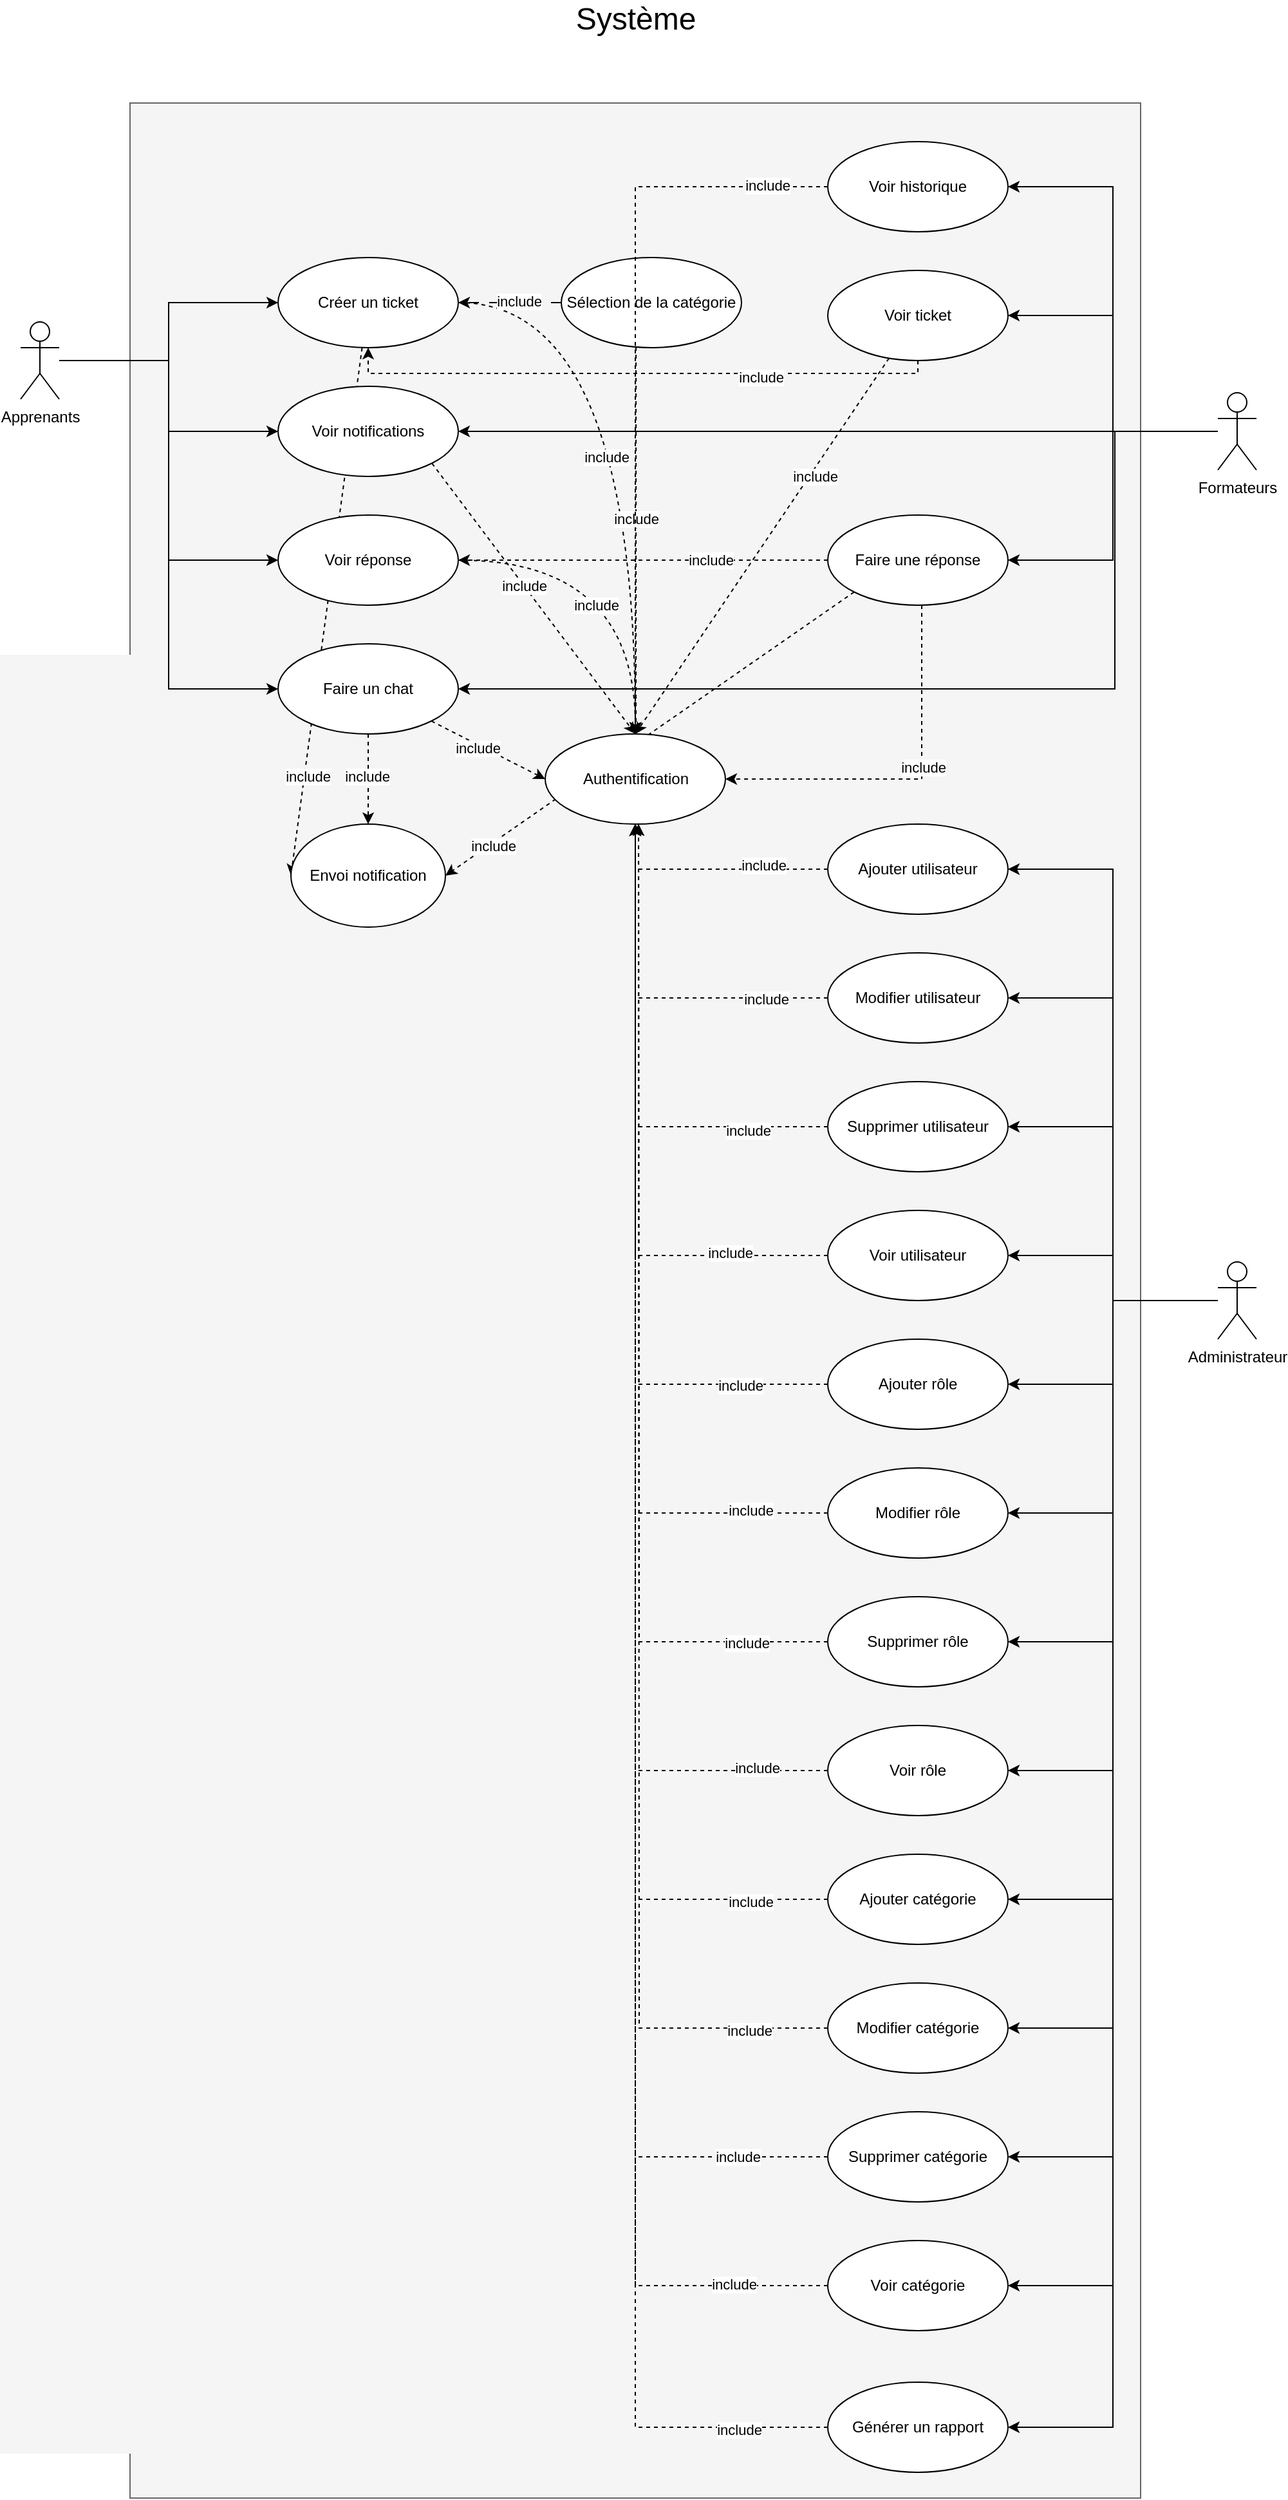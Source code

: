 <mxfile version="24.7.7" pages="5">
  <diagram name="Cas d&#39;Utilisation" id="MkJy-6tMyBYRuLnFo7ph">
    <mxGraphModel dx="4550" dy="3464" grid="1" gridSize="10" guides="1" tooltips="1" connect="1" arrows="1" fold="1" page="1" pageScale="1" pageWidth="827" pageHeight="1169" math="0" shadow="0">
      <root>
        <mxCell id="0" />
        <mxCell id="1" parent="0" />
        <mxCell id="mF0SFKbHFRbHm3kyuKl--1" value="" style="rounded=0;whiteSpace=wrap;html=1;fillColor=#f5f5f5;fontColor=#333333;strokeColor=#666666;" vertex="1" parent="1">
          <mxGeometry x="135" y="-1010" width="785" height="1860" as="geometry" />
        </mxCell>
        <mxCell id="mF0SFKbHFRbHm3kyuKl--2" value="&lt;font style=&quot;font-size: 24px;&quot;&gt;Système&lt;/font&gt;" style="text;html=1;align=center;verticalAlign=middle;whiteSpace=wrap;rounded=0;" vertex="1" parent="1">
          <mxGeometry x="472.5" y="-1090" width="110" height="30" as="geometry" />
        </mxCell>
        <mxCell id="mF0SFKbHFRbHm3kyuKl--3" style="edgeStyle=orthogonalEdgeStyle;rounded=0;orthogonalLoop=1;jettySize=auto;html=1;" edge="1" parent="1" source="mF0SFKbHFRbHm3kyuKl--7" target="mF0SFKbHFRbHm3kyuKl--31">
          <mxGeometry relative="1" as="geometry" />
        </mxCell>
        <mxCell id="mF0SFKbHFRbHm3kyuKl--4" style="edgeStyle=orthogonalEdgeStyle;rounded=0;orthogonalLoop=1;jettySize=auto;html=1;" edge="1" parent="1" source="mF0SFKbHFRbHm3kyuKl--7" target="mF0SFKbHFRbHm3kyuKl--34">
          <mxGeometry relative="1" as="geometry" />
        </mxCell>
        <mxCell id="mF0SFKbHFRbHm3kyuKl--5" style="edgeStyle=orthogonalEdgeStyle;rounded=0;orthogonalLoop=1;jettySize=auto;html=1;entryX=0;entryY=0.5;entryDx=0;entryDy=0;" edge="1" parent="1" source="mF0SFKbHFRbHm3kyuKl--7" target="mF0SFKbHFRbHm3kyuKl--37">
          <mxGeometry relative="1" as="geometry" />
        </mxCell>
        <mxCell id="mF0SFKbHFRbHm3kyuKl--6" style="edgeStyle=orthogonalEdgeStyle;rounded=0;orthogonalLoop=1;jettySize=auto;html=1;entryX=0;entryY=0.5;entryDx=0;entryDy=0;" edge="1" parent="1" source="mF0SFKbHFRbHm3kyuKl--7" target="mF0SFKbHFRbHm3kyuKl--40">
          <mxGeometry relative="1" as="geometry" />
        </mxCell>
        <mxCell id="mF0SFKbHFRbHm3kyuKl--7" value="Apprenants" style="shape=umlActor;verticalLabelPosition=bottom;verticalAlign=top;html=1;outlineConnect=0;" vertex="1" parent="1">
          <mxGeometry x="50" y="-840" width="30" height="60" as="geometry" />
        </mxCell>
        <mxCell id="mF0SFKbHFRbHm3kyuKl--8" style="edgeStyle=orthogonalEdgeStyle;rounded=0;orthogonalLoop=1;jettySize=auto;html=1;entryX=1;entryY=0.5;entryDx=0;entryDy=0;" edge="1" parent="1" source="mF0SFKbHFRbHm3kyuKl--15" target="mF0SFKbHFRbHm3kyuKl--74">
          <mxGeometry relative="1" as="geometry" />
        </mxCell>
        <mxCell id="mF0SFKbHFRbHm3kyuKl--9" style="edgeStyle=orthogonalEdgeStyle;rounded=0;orthogonalLoop=1;jettySize=auto;html=1;entryX=1;entryY=0.5;entryDx=0;entryDy=0;" edge="1" parent="1" source="mF0SFKbHFRbHm3kyuKl--15" target="mF0SFKbHFRbHm3kyuKl--79">
          <mxGeometry relative="1" as="geometry" />
        </mxCell>
        <mxCell id="mF0SFKbHFRbHm3kyuKl--10" style="edgeStyle=orthogonalEdgeStyle;rounded=0;orthogonalLoop=1;jettySize=auto;html=1;" edge="1" parent="1" source="mF0SFKbHFRbHm3kyuKl--15" target="mF0SFKbHFRbHm3kyuKl--34">
          <mxGeometry relative="1" as="geometry" />
        </mxCell>
        <mxCell id="mF0SFKbHFRbHm3kyuKl--11" style="edgeStyle=orthogonalEdgeStyle;rounded=0;orthogonalLoop=1;jettySize=auto;html=1;entryX=1;entryY=0.5;entryDx=0;entryDy=0;" edge="1" parent="1" source="mF0SFKbHFRbHm3kyuKl--15" target="mF0SFKbHFRbHm3kyuKl--40">
          <mxGeometry relative="1" as="geometry">
            <Array as="points">
              <mxPoint x="900" y="-755" />
              <mxPoint x="900" y="-555" />
            </Array>
          </mxGeometry>
        </mxCell>
        <mxCell id="mF0SFKbHFRbHm3kyuKl--12" style="edgeStyle=orthogonalEdgeStyle;rounded=0;orthogonalLoop=1;jettySize=auto;html=1;entryX=1;entryY=0.5;entryDx=0;entryDy=0;" edge="1" parent="1" source="mF0SFKbHFRbHm3kyuKl--15" target="mF0SFKbHFRbHm3kyuKl--95">
          <mxGeometry relative="1" as="geometry" />
        </mxCell>
        <mxCell id="mF0SFKbHFRbHm3kyuKl--15" value="Formateurs" style="shape=umlActor;verticalLabelPosition=bottom;verticalAlign=top;html=1;outlineConnect=0;" vertex="1" parent="1">
          <mxGeometry x="980" y="-785" width="30" height="60" as="geometry" />
        </mxCell>
        <mxCell id="mF0SFKbHFRbHm3kyuKl--16" style="edgeStyle=orthogonalEdgeStyle;rounded=0;orthogonalLoop=1;jettySize=auto;html=1;entryX=1;entryY=0.5;entryDx=0;entryDy=0;" edge="1" parent="1" source="mF0SFKbHFRbHm3kyuKl--28" target="mF0SFKbHFRbHm3kyuKl--52">
          <mxGeometry relative="1" as="geometry" />
        </mxCell>
        <mxCell id="mF0SFKbHFRbHm3kyuKl--17" style="edgeStyle=orthogonalEdgeStyle;rounded=0;orthogonalLoop=1;jettySize=auto;html=1;entryX=1;entryY=0.5;entryDx=0;entryDy=0;" edge="1" parent="1" source="mF0SFKbHFRbHm3kyuKl--28" target="mF0SFKbHFRbHm3kyuKl--49">
          <mxGeometry relative="1" as="geometry" />
        </mxCell>
        <mxCell id="mF0SFKbHFRbHm3kyuKl--18" style="edgeStyle=orthogonalEdgeStyle;rounded=0;orthogonalLoop=1;jettySize=auto;html=1;entryX=1;entryY=0.5;entryDx=0;entryDy=0;" edge="1" parent="1" source="mF0SFKbHFRbHm3kyuKl--28" target="mF0SFKbHFRbHm3kyuKl--46">
          <mxGeometry relative="1" as="geometry" />
        </mxCell>
        <mxCell id="mF0SFKbHFRbHm3kyuKl--19" style="edgeStyle=orthogonalEdgeStyle;rounded=0;orthogonalLoop=1;jettySize=auto;html=1;entryX=1;entryY=0.5;entryDx=0;entryDy=0;" edge="1" parent="1" source="mF0SFKbHFRbHm3kyuKl--28" target="mF0SFKbHFRbHm3kyuKl--43">
          <mxGeometry relative="1" as="geometry" />
        </mxCell>
        <mxCell id="mF0SFKbHFRbHm3kyuKl--20" style="edgeStyle=orthogonalEdgeStyle;rounded=0;orthogonalLoop=1;jettySize=auto;html=1;entryX=1;entryY=0.5;entryDx=0;entryDy=0;" edge="1" parent="1" source="mF0SFKbHFRbHm3kyuKl--28" target="mF0SFKbHFRbHm3kyuKl--64">
          <mxGeometry relative="1" as="geometry" />
        </mxCell>
        <mxCell id="mF0SFKbHFRbHm3kyuKl--21" style="edgeStyle=orthogonalEdgeStyle;rounded=0;orthogonalLoop=1;jettySize=auto;html=1;entryX=1;entryY=0.5;entryDx=0;entryDy=0;" edge="1" parent="1" source="mF0SFKbHFRbHm3kyuKl--28" target="mF0SFKbHFRbHm3kyuKl--61">
          <mxGeometry relative="1" as="geometry" />
        </mxCell>
        <mxCell id="mF0SFKbHFRbHm3kyuKl--22" style="edgeStyle=orthogonalEdgeStyle;rounded=0;orthogonalLoop=1;jettySize=auto;html=1;entryX=1;entryY=0.5;entryDx=0;entryDy=0;" edge="1" parent="1" source="mF0SFKbHFRbHm3kyuKl--28" target="mF0SFKbHFRbHm3kyuKl--58">
          <mxGeometry relative="1" as="geometry" />
        </mxCell>
        <mxCell id="mF0SFKbHFRbHm3kyuKl--23" style="edgeStyle=orthogonalEdgeStyle;rounded=0;orthogonalLoop=1;jettySize=auto;html=1;entryX=1;entryY=0.5;entryDx=0;entryDy=0;" edge="1" parent="1" source="mF0SFKbHFRbHm3kyuKl--28" target="mF0SFKbHFRbHm3kyuKl--55">
          <mxGeometry relative="1" as="geometry" />
        </mxCell>
        <mxCell id="mF0SFKbHFRbHm3kyuKl--24" style="edgeStyle=orthogonalEdgeStyle;rounded=0;orthogonalLoop=1;jettySize=auto;html=1;entryX=1;entryY=0.5;entryDx=0;entryDy=0;" edge="1" parent="1" source="mF0SFKbHFRbHm3kyuKl--28" target="mF0SFKbHFRbHm3kyuKl--83">
          <mxGeometry relative="1" as="geometry" />
        </mxCell>
        <mxCell id="mF0SFKbHFRbHm3kyuKl--25" style="edgeStyle=orthogonalEdgeStyle;rounded=0;orthogonalLoop=1;jettySize=auto;html=1;entryX=1;entryY=0.5;entryDx=0;entryDy=0;" edge="1" parent="1" source="mF0SFKbHFRbHm3kyuKl--28" target="mF0SFKbHFRbHm3kyuKl--86">
          <mxGeometry relative="1" as="geometry" />
        </mxCell>
        <mxCell id="mF0SFKbHFRbHm3kyuKl--26" style="edgeStyle=orthogonalEdgeStyle;rounded=0;orthogonalLoop=1;jettySize=auto;html=1;entryX=1;entryY=0.5;entryDx=0;entryDy=0;" edge="1" parent="1" source="mF0SFKbHFRbHm3kyuKl--28" target="mF0SFKbHFRbHm3kyuKl--89">
          <mxGeometry relative="1" as="geometry" />
        </mxCell>
        <mxCell id="mF0SFKbHFRbHm3kyuKl--27" style="edgeStyle=orthogonalEdgeStyle;rounded=0;orthogonalLoop=1;jettySize=auto;html=1;entryX=1;entryY=0.5;entryDx=0;entryDy=0;" edge="1" parent="1" source="mF0SFKbHFRbHm3kyuKl--28" target="mF0SFKbHFRbHm3kyuKl--92">
          <mxGeometry relative="1" as="geometry" />
        </mxCell>
        <mxCell id="Leumuwfnb9KiehZdCaiH-3" style="edgeStyle=orthogonalEdgeStyle;rounded=0;orthogonalLoop=1;jettySize=auto;html=1;entryX=1;entryY=0.5;entryDx=0;entryDy=0;" edge="1" parent="1" source="mF0SFKbHFRbHm3kyuKl--28" target="Leumuwfnb9KiehZdCaiH-2">
          <mxGeometry relative="1" as="geometry" />
        </mxCell>
        <mxCell id="mF0SFKbHFRbHm3kyuKl--28" value="Administrateur" style="shape=umlActor;verticalLabelPosition=bottom;verticalAlign=top;html=1;outlineConnect=0;" vertex="1" parent="1">
          <mxGeometry x="980" y="-110" width="30" height="60" as="geometry" />
        </mxCell>
        <mxCell id="mF0SFKbHFRbHm3kyuKl--29" style="rounded=0;orthogonalLoop=1;jettySize=auto;html=1;entryX=0.5;entryY=0;entryDx=0;entryDy=0;edgeStyle=orthogonalEdgeStyle;curved=1;dashed=1;" edge="1" parent="1" source="mF0SFKbHFRbHm3kyuKl--31" target="mF0SFKbHFRbHm3kyuKl--80">
          <mxGeometry relative="1" as="geometry" />
        </mxCell>
        <mxCell id="mF0SFKbHFRbHm3kyuKl--30" value="include" style="edgeLabel;html=1;align=center;verticalAlign=middle;resizable=0;points=[];" vertex="1" connectable="0" parent="mF0SFKbHFRbHm3kyuKl--29">
          <mxGeometry x="0.089" y="-23" relative="1" as="geometry">
            <mxPoint as="offset" />
          </mxGeometry>
        </mxCell>
        <mxCell id="Leumuwfnb9KiehZdCaiH-8" style="rounded=0;orthogonalLoop=1;jettySize=auto;html=1;entryX=0;entryY=0.5;entryDx=0;entryDy=0;dashed=1;" edge="1" parent="1" source="mF0SFKbHFRbHm3kyuKl--31" target="Leumuwfnb9KiehZdCaiH-1">
          <mxGeometry relative="1" as="geometry" />
        </mxCell>
        <mxCell id="Leumuwfnb9KiehZdCaiH-11" value="include" style="edgeLabel;html=1;align=center;verticalAlign=middle;resizable=0;points=[];" vertex="1" connectable="0" parent="Leumuwfnb9KiehZdCaiH-8">
          <mxGeometry x="0.621" y="2" relative="1" as="geometry">
            <mxPoint as="offset" />
          </mxGeometry>
        </mxCell>
        <mxCell id="mF0SFKbHFRbHm3kyuKl--31" value="Créer un ticket" style="ellipse;whiteSpace=wrap;html=1;" vertex="1" parent="1">
          <mxGeometry x="250" y="-890" width="140" height="70" as="geometry" />
        </mxCell>
        <mxCell id="mF0SFKbHFRbHm3kyuKl--32" style="rounded=0;orthogonalLoop=1;jettySize=auto;html=1;entryX=0.5;entryY=0;entryDx=0;entryDy=0;exitX=1;exitY=1;exitDx=0;exitDy=0;dashed=1;" edge="1" parent="1" source="mF0SFKbHFRbHm3kyuKl--34" target="mF0SFKbHFRbHm3kyuKl--80">
          <mxGeometry relative="1" as="geometry" />
        </mxCell>
        <mxCell id="mF0SFKbHFRbHm3kyuKl--33" value="include" style="edgeLabel;html=1;align=center;verticalAlign=middle;resizable=0;points=[];" vertex="1" connectable="0" parent="mF0SFKbHFRbHm3kyuKl--32">
          <mxGeometry x="-0.097" relative="1" as="geometry">
            <mxPoint as="offset" />
          </mxGeometry>
        </mxCell>
        <mxCell id="mF0SFKbHFRbHm3kyuKl--34" value="Voir notifications" style="ellipse;whiteSpace=wrap;html=1;" vertex="1" parent="1">
          <mxGeometry x="250" y="-790" width="140" height="70" as="geometry" />
        </mxCell>
        <mxCell id="mF0SFKbHFRbHm3kyuKl--35" style="edgeStyle=orthogonalEdgeStyle;rounded=0;orthogonalLoop=1;jettySize=auto;html=1;dashed=1;curved=1;" edge="1" parent="1" source="mF0SFKbHFRbHm3kyuKl--37" target="mF0SFKbHFRbHm3kyuKl--80">
          <mxGeometry relative="1" as="geometry" />
        </mxCell>
        <mxCell id="mF0SFKbHFRbHm3kyuKl--36" value="include" style="edgeLabel;html=1;align=center;verticalAlign=middle;resizable=0;points=[];" vertex="1" connectable="0" parent="mF0SFKbHFRbHm3kyuKl--35">
          <mxGeometry x="0.266" y="-31" relative="1" as="geometry">
            <mxPoint as="offset" />
          </mxGeometry>
        </mxCell>
        <mxCell id="mF0SFKbHFRbHm3kyuKl--37" value="Voir réponse" style="ellipse;whiteSpace=wrap;html=1;" vertex="1" parent="1">
          <mxGeometry x="250" y="-690" width="140" height="70" as="geometry" />
        </mxCell>
        <mxCell id="mF0SFKbHFRbHm3kyuKl--38" style="rounded=0;orthogonalLoop=1;jettySize=auto;html=1;entryX=0;entryY=0.5;entryDx=0;entryDy=0;dashed=1;" edge="1" parent="1" source="mF0SFKbHFRbHm3kyuKl--40" target="mF0SFKbHFRbHm3kyuKl--80">
          <mxGeometry relative="1" as="geometry" />
        </mxCell>
        <mxCell id="mF0SFKbHFRbHm3kyuKl--39" value="include" style="edgeLabel;html=1;align=center;verticalAlign=middle;resizable=0;points=[];" vertex="1" connectable="0" parent="mF0SFKbHFRbHm3kyuKl--38">
          <mxGeometry x="-0.171" y="-2" relative="1" as="geometry">
            <mxPoint as="offset" />
          </mxGeometry>
        </mxCell>
        <mxCell id="Leumuwfnb9KiehZdCaiH-7" style="edgeStyle=orthogonalEdgeStyle;rounded=0;orthogonalLoop=1;jettySize=auto;html=1;entryX=0.5;entryY=0;entryDx=0;entryDy=0;dashed=1;" edge="1" parent="1" source="mF0SFKbHFRbHm3kyuKl--40" target="Leumuwfnb9KiehZdCaiH-1">
          <mxGeometry relative="1" as="geometry" />
        </mxCell>
        <mxCell id="Leumuwfnb9KiehZdCaiH-10" value="include" style="edgeLabel;html=1;align=center;verticalAlign=middle;resizable=0;points=[];" vertex="1" connectable="0" parent="Leumuwfnb9KiehZdCaiH-7">
          <mxGeometry x="-0.067" y="-1" relative="1" as="geometry">
            <mxPoint as="offset" />
          </mxGeometry>
        </mxCell>
        <mxCell id="mF0SFKbHFRbHm3kyuKl--40" value="Faire un chat" style="ellipse;whiteSpace=wrap;html=1;" vertex="1" parent="1">
          <mxGeometry x="250" y="-590" width="140" height="70" as="geometry" />
        </mxCell>
        <mxCell id="mF0SFKbHFRbHm3kyuKl--41" style="edgeStyle=orthogonalEdgeStyle;rounded=0;orthogonalLoop=1;jettySize=auto;html=1;entryX=0.5;entryY=1;entryDx=0;entryDy=0;dashed=1;" edge="1" parent="1" source="mF0SFKbHFRbHm3kyuKl--43" target="mF0SFKbHFRbHm3kyuKl--80">
          <mxGeometry relative="1" as="geometry" />
        </mxCell>
        <mxCell id="mF0SFKbHFRbHm3kyuKl--42" value="include" style="edgeLabel;html=1;align=center;verticalAlign=middle;resizable=0;points=[];" vertex="1" connectable="0" parent="mF0SFKbHFRbHm3kyuKl--41">
          <mxGeometry x="-0.766" relative="1" as="geometry">
            <mxPoint y="1" as="offset" />
          </mxGeometry>
        </mxCell>
        <mxCell id="mF0SFKbHFRbHm3kyuKl--43" value="Ajouter&amp;nbsp;rôle" style="ellipse;whiteSpace=wrap;html=1;" vertex="1" parent="1">
          <mxGeometry x="677" y="-50" width="140" height="70" as="geometry" />
        </mxCell>
        <mxCell id="mF0SFKbHFRbHm3kyuKl--44" style="edgeStyle=orthogonalEdgeStyle;rounded=0;orthogonalLoop=1;jettySize=auto;html=1;dashed=1;" edge="1" parent="1" source="mF0SFKbHFRbHm3kyuKl--46" target="mF0SFKbHFRbHm3kyuKl--80">
          <mxGeometry relative="1" as="geometry" />
        </mxCell>
        <mxCell id="mF0SFKbHFRbHm3kyuKl--45" value="include" style="edgeLabel;html=1;align=center;verticalAlign=middle;resizable=0;points=[];" vertex="1" connectable="0" parent="mF0SFKbHFRbHm3kyuKl--44">
          <mxGeometry x="-0.823" y="-2" relative="1" as="geometry">
            <mxPoint as="offset" />
          </mxGeometry>
        </mxCell>
        <mxCell id="mF0SFKbHFRbHm3kyuKl--46" value="Modifier&amp;nbsp;rôle" style="ellipse;whiteSpace=wrap;html=1;" vertex="1" parent="1">
          <mxGeometry x="677" y="50" width="140" height="70" as="geometry" />
        </mxCell>
        <mxCell id="mF0SFKbHFRbHm3kyuKl--47" style="edgeStyle=orthogonalEdgeStyle;rounded=0;orthogonalLoop=1;jettySize=auto;html=1;dashed=1;" edge="1" parent="1" source="mF0SFKbHFRbHm3kyuKl--49">
          <mxGeometry relative="1" as="geometry">
            <mxPoint x="530" y="-450" as="targetPoint" />
          </mxGeometry>
        </mxCell>
        <mxCell id="mF0SFKbHFRbHm3kyuKl--48" value="include" style="edgeLabel;html=1;align=center;verticalAlign=middle;resizable=0;points=[];" vertex="1" connectable="0" parent="mF0SFKbHFRbHm3kyuKl--47">
          <mxGeometry x="-0.838" relative="1" as="geometry">
            <mxPoint y="1" as="offset" />
          </mxGeometry>
        </mxCell>
        <mxCell id="mF0SFKbHFRbHm3kyuKl--49" value="Supprimer&amp;nbsp;rôle" style="ellipse;whiteSpace=wrap;html=1;" vertex="1" parent="1">
          <mxGeometry x="677" y="150" width="140" height="70" as="geometry" />
        </mxCell>
        <mxCell id="mF0SFKbHFRbHm3kyuKl--50" style="edgeStyle=orthogonalEdgeStyle;rounded=0;orthogonalLoop=1;jettySize=auto;html=1;entryX=0.5;entryY=1;entryDx=0;entryDy=0;dashed=1;" edge="1" parent="1" source="mF0SFKbHFRbHm3kyuKl--52" target="mF0SFKbHFRbHm3kyuKl--80">
          <mxGeometry relative="1" as="geometry" />
        </mxCell>
        <mxCell id="mF0SFKbHFRbHm3kyuKl--51" value="include" style="edgeLabel;html=1;align=center;verticalAlign=middle;resizable=0;points=[];" vertex="1" connectable="0" parent="mF0SFKbHFRbHm3kyuKl--50">
          <mxGeometry x="-0.874" y="-2" relative="1" as="geometry">
            <mxPoint as="offset" />
          </mxGeometry>
        </mxCell>
        <mxCell id="mF0SFKbHFRbHm3kyuKl--52" value="Voir rôle" style="ellipse;whiteSpace=wrap;html=1;" vertex="1" parent="1">
          <mxGeometry x="677" y="250" width="140" height="70" as="geometry" />
        </mxCell>
        <mxCell id="mF0SFKbHFRbHm3kyuKl--53" style="edgeStyle=orthogonalEdgeStyle;rounded=0;orthogonalLoop=1;jettySize=auto;html=1;entryX=0.5;entryY=1;entryDx=0;entryDy=0;dashed=1;" edge="1" parent="1" source="mF0SFKbHFRbHm3kyuKl--55" target="mF0SFKbHFRbHm3kyuKl--80">
          <mxGeometry relative="1" as="geometry" />
        </mxCell>
        <mxCell id="mF0SFKbHFRbHm3kyuKl--54" value="include" style="edgeLabel;html=1;align=center;verticalAlign=middle;resizable=0;points=[];" vertex="1" connectable="0" parent="mF0SFKbHFRbHm3kyuKl--53">
          <mxGeometry x="-0.45" y="-3" relative="1" as="geometry">
            <mxPoint as="offset" />
          </mxGeometry>
        </mxCell>
        <mxCell id="mF0SFKbHFRbHm3kyuKl--55" value="Ajouter utilisateur" style="ellipse;whiteSpace=wrap;html=1;" vertex="1" parent="1">
          <mxGeometry x="677" y="-450" width="140" height="70" as="geometry" />
        </mxCell>
        <mxCell id="mF0SFKbHFRbHm3kyuKl--56" style="edgeStyle=orthogonalEdgeStyle;rounded=0;orthogonalLoop=1;jettySize=auto;html=1;entryX=0.5;entryY=1;entryDx=0;entryDy=0;dashed=1;" edge="1" parent="1" source="mF0SFKbHFRbHm3kyuKl--58" target="mF0SFKbHFRbHm3kyuKl--80">
          <mxGeometry relative="1" as="geometry" />
        </mxCell>
        <mxCell id="mF0SFKbHFRbHm3kyuKl--57" value="include" style="edgeLabel;html=1;align=center;verticalAlign=middle;resizable=0;points=[];" vertex="1" connectable="0" parent="mF0SFKbHFRbHm3kyuKl--56">
          <mxGeometry x="-0.661" relative="1" as="geometry">
            <mxPoint y="1" as="offset" />
          </mxGeometry>
        </mxCell>
        <mxCell id="mF0SFKbHFRbHm3kyuKl--58" value="Modifier utilisateur" style="ellipse;whiteSpace=wrap;html=1;" vertex="1" parent="1">
          <mxGeometry x="677" y="-350" width="140" height="70" as="geometry" />
        </mxCell>
        <mxCell id="mF0SFKbHFRbHm3kyuKl--59" style="edgeStyle=orthogonalEdgeStyle;rounded=0;orthogonalLoop=1;jettySize=auto;html=1;entryX=0.5;entryY=1;entryDx=0;entryDy=0;dashed=1;" edge="1" parent="1" source="mF0SFKbHFRbHm3kyuKl--61" target="mF0SFKbHFRbHm3kyuKl--80">
          <mxGeometry relative="1" as="geometry" />
        </mxCell>
        <mxCell id="mF0SFKbHFRbHm3kyuKl--60" value="include" style="edgeLabel;html=1;align=center;verticalAlign=middle;resizable=0;points=[];" vertex="1" connectable="0" parent="mF0SFKbHFRbHm3kyuKl--59">
          <mxGeometry x="-0.677" y="3" relative="1" as="geometry">
            <mxPoint as="offset" />
          </mxGeometry>
        </mxCell>
        <mxCell id="mF0SFKbHFRbHm3kyuKl--61" value="Supprimer utilisateur" style="ellipse;whiteSpace=wrap;html=1;" vertex="1" parent="1">
          <mxGeometry x="677" y="-250" width="140" height="70" as="geometry" />
        </mxCell>
        <mxCell id="mF0SFKbHFRbHm3kyuKl--62" style="edgeStyle=orthogonalEdgeStyle;rounded=0;orthogonalLoop=1;jettySize=auto;html=1;entryX=0.5;entryY=1;entryDx=0;entryDy=0;dashed=1;" edge="1" parent="1" source="mF0SFKbHFRbHm3kyuKl--64" target="mF0SFKbHFRbHm3kyuKl--80">
          <mxGeometry relative="1" as="geometry" />
        </mxCell>
        <mxCell id="mF0SFKbHFRbHm3kyuKl--63" value="include" style="edgeLabel;html=1;align=center;verticalAlign=middle;resizable=0;points=[];" vertex="1" connectable="0" parent="mF0SFKbHFRbHm3kyuKl--62">
          <mxGeometry x="-0.687" y="-2" relative="1" as="geometry">
            <mxPoint as="offset" />
          </mxGeometry>
        </mxCell>
        <mxCell id="mF0SFKbHFRbHm3kyuKl--64" value="Voir utilisateur" style="ellipse;whiteSpace=wrap;html=1;" vertex="1" parent="1">
          <mxGeometry x="677" y="-150" width="140" height="70" as="geometry" />
        </mxCell>
        <mxCell id="mF0SFKbHFRbHm3kyuKl--65" style="edgeStyle=orthogonalEdgeStyle;rounded=0;orthogonalLoop=1;jettySize=auto;html=1;dashed=1;" edge="1" parent="1" source="mF0SFKbHFRbHm3kyuKl--69" target="mF0SFKbHFRbHm3kyuKl--80">
          <mxGeometry relative="1" as="geometry">
            <Array as="points">
              <mxPoint x="528" y="-740" />
              <mxPoint x="528" y="-740" />
            </Array>
          </mxGeometry>
        </mxCell>
        <mxCell id="mF0SFKbHFRbHm3kyuKl--66" value="include" style="edgeLabel;html=1;align=center;verticalAlign=middle;resizable=0;points=[];" vertex="1" connectable="0" parent="mF0SFKbHFRbHm3kyuKl--65">
          <mxGeometry x="-0.114" relative="1" as="geometry">
            <mxPoint as="offset" />
          </mxGeometry>
        </mxCell>
        <mxCell id="mF0SFKbHFRbHm3kyuKl--67" style="edgeStyle=orthogonalEdgeStyle;rounded=0;orthogonalLoop=1;jettySize=auto;html=1;dashed=1;dashPattern=8 8;" edge="1" parent="1" source="mF0SFKbHFRbHm3kyuKl--69" target="mF0SFKbHFRbHm3kyuKl--31">
          <mxGeometry relative="1" as="geometry" />
        </mxCell>
        <mxCell id="mF0SFKbHFRbHm3kyuKl--68" value="include" style="edgeLabel;html=1;align=center;verticalAlign=middle;resizable=0;points=[];" vertex="1" connectable="0" parent="mF0SFKbHFRbHm3kyuKl--67">
          <mxGeometry x="-0.175" y="-1" relative="1" as="geometry">
            <mxPoint as="offset" />
          </mxGeometry>
        </mxCell>
        <mxCell id="mF0SFKbHFRbHm3kyuKl--69" value="Sélection de la catégorie" style="ellipse;whiteSpace=wrap;html=1;" vertex="1" parent="1">
          <mxGeometry x="470" y="-890" width="140" height="70" as="geometry" />
        </mxCell>
        <mxCell id="mF0SFKbHFRbHm3kyuKl--70" style="rounded=0;orthogonalLoop=1;jettySize=auto;html=1;entryX=0.5;entryY=0;entryDx=0;entryDy=0;dashed=1;" edge="1" parent="1" source="mF0SFKbHFRbHm3kyuKl--74" target="mF0SFKbHFRbHm3kyuKl--80">
          <mxGeometry relative="1" as="geometry" />
        </mxCell>
        <mxCell id="mF0SFKbHFRbHm3kyuKl--71" value="include" style="edgeLabel;html=1;align=center;verticalAlign=middle;resizable=0;points=[];" vertex="1" connectable="0" parent="mF0SFKbHFRbHm3kyuKl--70">
          <mxGeometry x="-0.383" y="3" relative="1" as="geometry">
            <mxPoint as="offset" />
          </mxGeometry>
        </mxCell>
        <mxCell id="mF0SFKbHFRbHm3kyuKl--72" style="edgeStyle=orthogonalEdgeStyle;rounded=0;orthogonalLoop=1;jettySize=auto;html=1;entryX=0.5;entryY=1;entryDx=0;entryDy=0;exitX=0.5;exitY=1;exitDx=0;exitDy=0;dashed=1;" edge="1" parent="1" source="mF0SFKbHFRbHm3kyuKl--74" target="mF0SFKbHFRbHm3kyuKl--31">
          <mxGeometry relative="1" as="geometry">
            <Array as="points">
              <mxPoint x="747" y="-800" />
              <mxPoint x="320" y="-800" />
            </Array>
          </mxGeometry>
        </mxCell>
        <mxCell id="mF0SFKbHFRbHm3kyuKl--73" value="include" style="edgeLabel;html=1;align=center;verticalAlign=middle;resizable=0;points=[];" vertex="1" connectable="0" parent="mF0SFKbHFRbHm3kyuKl--72">
          <mxGeometry x="-0.423" y="3" relative="1" as="geometry">
            <mxPoint as="offset" />
          </mxGeometry>
        </mxCell>
        <mxCell id="mF0SFKbHFRbHm3kyuKl--74" value="Voir ticket" style="ellipse;whiteSpace=wrap;html=1;" vertex="1" parent="1">
          <mxGeometry x="677" y="-880" width="140" height="70" as="geometry" />
        </mxCell>
        <mxCell id="mF0SFKbHFRbHm3kyuKl--75" style="edgeStyle=orthogonalEdgeStyle;rounded=0;orthogonalLoop=1;jettySize=auto;html=1;entryX=1;entryY=0.5;entryDx=0;entryDy=0;dashed=1;" edge="1" parent="1" source="mF0SFKbHFRbHm3kyuKl--79" target="mF0SFKbHFRbHm3kyuKl--80">
          <mxGeometry relative="1" as="geometry">
            <Array as="points">
              <mxPoint x="750" y="-485" />
            </Array>
          </mxGeometry>
        </mxCell>
        <mxCell id="mF0SFKbHFRbHm3kyuKl--76" value="include" style="edgeLabel;html=1;align=center;verticalAlign=middle;resizable=0;points=[];" vertex="1" connectable="0" parent="mF0SFKbHFRbHm3kyuKl--75">
          <mxGeometry x="-0.127" y="1" relative="1" as="geometry">
            <mxPoint as="offset" />
          </mxGeometry>
        </mxCell>
        <mxCell id="mF0SFKbHFRbHm3kyuKl--77" style="edgeStyle=orthogonalEdgeStyle;rounded=0;orthogonalLoop=1;jettySize=auto;html=1;entryX=1;entryY=0.5;entryDx=0;entryDy=0;dashed=1;" edge="1" parent="1" source="mF0SFKbHFRbHm3kyuKl--79" target="mF0SFKbHFRbHm3kyuKl--37">
          <mxGeometry relative="1" as="geometry" />
        </mxCell>
        <mxCell id="mF0SFKbHFRbHm3kyuKl--78" value="include" style="edgeLabel;html=1;align=center;verticalAlign=middle;resizable=0;points=[];" vertex="1" connectable="0" parent="mF0SFKbHFRbHm3kyuKl--77">
          <mxGeometry x="-0.366" relative="1" as="geometry">
            <mxPoint as="offset" />
          </mxGeometry>
        </mxCell>
        <mxCell id="Leumuwfnb9KiehZdCaiH-6" style="rounded=0;orthogonalLoop=1;jettySize=auto;html=1;exitX=0;exitY=1;exitDx=0;exitDy=0;entryX=1;entryY=0.5;entryDx=0;entryDy=0;dashed=1;" edge="1" parent="1" source="mF0SFKbHFRbHm3kyuKl--79" target="Leumuwfnb9KiehZdCaiH-1">
          <mxGeometry relative="1" as="geometry" />
        </mxCell>
        <mxCell id="Leumuwfnb9KiehZdCaiH-9" value="include" style="edgeLabel;html=1;align=center;verticalAlign=middle;resizable=0;points=[];" vertex="1" connectable="0" parent="Leumuwfnb9KiehZdCaiH-6">
          <mxGeometry x="0.774" y="2" relative="1" as="geometry">
            <mxPoint as="offset" />
          </mxGeometry>
        </mxCell>
        <mxCell id="mF0SFKbHFRbHm3kyuKl--79" value="Faire une réponse" style="ellipse;whiteSpace=wrap;html=1;" vertex="1" parent="1">
          <mxGeometry x="677" y="-690" width="140" height="70" as="geometry" />
        </mxCell>
        <mxCell id="mF0SFKbHFRbHm3kyuKl--80" value="Authentification" style="ellipse;whiteSpace=wrap;html=1;" vertex="1" parent="1">
          <mxGeometry x="457.5" y="-520" width="140" height="70" as="geometry" />
        </mxCell>
        <mxCell id="mF0SFKbHFRbHm3kyuKl--81" style="edgeStyle=orthogonalEdgeStyle;rounded=0;orthogonalLoop=1;jettySize=auto;html=1;entryX=0.5;entryY=1;entryDx=0;entryDy=0;dashed=1;" edge="1" parent="1" source="mF0SFKbHFRbHm3kyuKl--83" target="mF0SFKbHFRbHm3kyuKl--80">
          <mxGeometry relative="1" as="geometry" />
        </mxCell>
        <mxCell id="mF0SFKbHFRbHm3kyuKl--82" value="include" style="edgeLabel;html=1;align=center;verticalAlign=middle;resizable=0;points=[];" vertex="1" connectable="0" parent="mF0SFKbHFRbHm3kyuKl--81">
          <mxGeometry x="-0.878" y="2" relative="1" as="geometry">
            <mxPoint as="offset" />
          </mxGeometry>
        </mxCell>
        <mxCell id="mF0SFKbHFRbHm3kyuKl--83" value="Ajouter&amp;nbsp;catégorie" style="ellipse;whiteSpace=wrap;html=1;" vertex="1" parent="1">
          <mxGeometry x="677" y="350" width="140" height="70" as="geometry" />
        </mxCell>
        <mxCell id="mF0SFKbHFRbHm3kyuKl--84" style="edgeStyle=orthogonalEdgeStyle;rounded=0;orthogonalLoop=1;jettySize=auto;html=1;dashed=1;" edge="1" parent="1" source="mF0SFKbHFRbHm3kyuKl--86">
          <mxGeometry relative="1" as="geometry">
            <mxPoint x="530" y="-450" as="targetPoint" />
          </mxGeometry>
        </mxCell>
        <mxCell id="mF0SFKbHFRbHm3kyuKl--85" value="include" style="edgeLabel;html=1;align=center;verticalAlign=middle;resizable=0;points=[];" vertex="1" connectable="0" parent="mF0SFKbHFRbHm3kyuKl--84">
          <mxGeometry x="-0.887" y="2" relative="1" as="geometry">
            <mxPoint as="offset" />
          </mxGeometry>
        </mxCell>
        <mxCell id="mF0SFKbHFRbHm3kyuKl--86" value="Modifier catégorie" style="ellipse;whiteSpace=wrap;html=1;" vertex="1" parent="1">
          <mxGeometry x="677" y="450" width="140" height="70" as="geometry" />
        </mxCell>
        <mxCell id="mF0SFKbHFRbHm3kyuKl--87" style="edgeStyle=orthogonalEdgeStyle;rounded=0;orthogonalLoop=1;jettySize=auto;html=1;entryX=0.5;entryY=1;entryDx=0;entryDy=0;dashed=1;" edge="1" parent="1" source="mF0SFKbHFRbHm3kyuKl--89" target="mF0SFKbHFRbHm3kyuKl--80">
          <mxGeometry relative="1" as="geometry" />
        </mxCell>
        <mxCell id="mF0SFKbHFRbHm3kyuKl--88" value="include" style="edgeLabel;html=1;align=center;verticalAlign=middle;resizable=0;points=[];" vertex="1" connectable="0" parent="mF0SFKbHFRbHm3kyuKl--87">
          <mxGeometry x="-0.881" relative="1" as="geometry">
            <mxPoint as="offset" />
          </mxGeometry>
        </mxCell>
        <mxCell id="mF0SFKbHFRbHm3kyuKl--89" value="Supprimer catégorie" style="ellipse;whiteSpace=wrap;html=1;" vertex="1" parent="1">
          <mxGeometry x="677" y="550" width="140" height="70" as="geometry" />
        </mxCell>
        <mxCell id="mF0SFKbHFRbHm3kyuKl--90" style="edgeStyle=orthogonalEdgeStyle;rounded=0;orthogonalLoop=1;jettySize=auto;html=1;entryX=0.5;entryY=1;entryDx=0;entryDy=0;dashed=1;" edge="1" parent="1" source="mF0SFKbHFRbHm3kyuKl--92" target="mF0SFKbHFRbHm3kyuKl--80">
          <mxGeometry relative="1" as="geometry" />
        </mxCell>
        <mxCell id="mF0SFKbHFRbHm3kyuKl--91" value="include" style="edgeLabel;html=1;align=center;verticalAlign=middle;resizable=0;points=[];" vertex="1" connectable="0" parent="mF0SFKbHFRbHm3kyuKl--90">
          <mxGeometry x="-0.886" y="-1" relative="1" as="geometry">
            <mxPoint as="offset" />
          </mxGeometry>
        </mxCell>
        <mxCell id="mF0SFKbHFRbHm3kyuKl--92" value="Voir catégorie" style="ellipse;whiteSpace=wrap;html=1;" vertex="1" parent="1">
          <mxGeometry x="677" y="650" width="140" height="70" as="geometry" />
        </mxCell>
        <mxCell id="mF0SFKbHFRbHm3kyuKl--93" style="edgeStyle=orthogonalEdgeStyle;rounded=0;orthogonalLoop=1;jettySize=auto;html=1;entryX=0.5;entryY=0;entryDx=0;entryDy=0;dashed=1;" edge="1" parent="1" source="mF0SFKbHFRbHm3kyuKl--95" target="mF0SFKbHFRbHm3kyuKl--80">
          <mxGeometry relative="1" as="geometry" />
        </mxCell>
        <mxCell id="mF0SFKbHFRbHm3kyuKl--94" value="include" style="edgeLabel;html=1;align=center;verticalAlign=middle;resizable=0;points=[];" vertex="1" connectable="0" parent="mF0SFKbHFRbHm3kyuKl--93">
          <mxGeometry x="-0.837" y="-1" relative="1" as="geometry">
            <mxPoint as="offset" />
          </mxGeometry>
        </mxCell>
        <mxCell id="mF0SFKbHFRbHm3kyuKl--95" value="Voir historique" style="ellipse;whiteSpace=wrap;html=1;" vertex="1" parent="1">
          <mxGeometry x="677" y="-980" width="140" height="70" as="geometry" />
        </mxCell>
        <mxCell id="Leumuwfnb9KiehZdCaiH-1" value="Envoi notification" style="ellipse;whiteSpace=wrap;html=1;" vertex="1" parent="1">
          <mxGeometry x="260" y="-450" width="120" height="80" as="geometry" />
        </mxCell>
        <mxCell id="Leumuwfnb9KiehZdCaiH-4" style="edgeStyle=orthogonalEdgeStyle;rounded=0;orthogonalLoop=1;jettySize=auto;html=1;entryX=0.5;entryY=1;entryDx=0;entryDy=0;dashed=1;" edge="1" parent="1" source="Leumuwfnb9KiehZdCaiH-2" target="mF0SFKbHFRbHm3kyuKl--80">
          <mxGeometry relative="1" as="geometry" />
        </mxCell>
        <mxCell id="Leumuwfnb9KiehZdCaiH-5" value="include" style="edgeLabel;html=1;align=center;verticalAlign=middle;resizable=0;points=[];" vertex="1" connectable="0" parent="Leumuwfnb9KiehZdCaiH-4">
          <mxGeometry x="-0.9" y="2" relative="1" as="geometry">
            <mxPoint as="offset" />
          </mxGeometry>
        </mxCell>
        <mxCell id="Leumuwfnb9KiehZdCaiH-2" value="Générer un rapport" style="ellipse;whiteSpace=wrap;html=1;" vertex="1" parent="1">
          <mxGeometry x="677" y="760" width="140" height="70" as="geometry" />
        </mxCell>
      </root>
    </mxGraphModel>
  </diagram>
  <diagram id="tCt0kMa-uhs3J7lHPsY3" name="Séquence authentification">
    <mxGraphModel dx="1300" dy="656" grid="1" gridSize="10" guides="1" tooltips="1" connect="1" arrows="1" fold="1" page="1" pageScale="1" pageWidth="827" pageHeight="1169" math="0" shadow="0">
      <root>
        <mxCell id="0" />
        <mxCell id="1" parent="0" />
        <mxCell id="_ncQsbs0sKS_SDucsMs--1" value=":Système" style="shape=umlLifeline;perimeter=lifelinePerimeter;whiteSpace=wrap;html=1;container=1;collapsible=0;recursiveResize=0;outlineConnect=0;rounded=1;shadow=0;comic=0;labelBackgroundColor=none;strokeWidth=1;fontFamily=Verdana;fontSize=12;align=center;" vertex="1" parent="1">
          <mxGeometry x="400" y="80" width="100" height="580" as="geometry" />
        </mxCell>
        <mxCell id="_ncQsbs0sKS_SDucsMs--2" value="" style="html=1;points=[];perimeter=orthogonalPerimeter;rounded=0;shadow=0;comic=0;labelBackgroundColor=none;strokeWidth=1;fontFamily=Verdana;fontSize=12;align=center;" vertex="1" parent="_ncQsbs0sKS_SDucsMs--1">
          <mxGeometry x="45" y="120" width="10" height="440" as="geometry" />
        </mxCell>
        <mxCell id="_ncQsbs0sKS_SDucsMs--3" value="" style="html=1;points=[[0,0,0,0,5],[0,1,0,0,-5],[1,0,0,0,5],[1,1,0,0,-5]];perimeter=orthogonalPerimeter;outlineConnect=0;targetShapes=umlLifeline;portConstraint=eastwest;newEdgeStyle={&quot;curved&quot;:0,&quot;rounded&quot;:0};" vertex="1" parent="_ncQsbs0sKS_SDucsMs--1">
          <mxGeometry x="50" y="240" width="10" height="40" as="geometry" />
        </mxCell>
        <mxCell id="_ncQsbs0sKS_SDucsMs--4" value="Vérifie les informations" style="html=1;align=left;spacingLeft=2;endArrow=block;rounded=0;edgeStyle=orthogonalEdgeStyle;curved=0;rounded=0;" edge="1" parent="_ncQsbs0sKS_SDucsMs--1" target="_ncQsbs0sKS_SDucsMs--3">
          <mxGeometry relative="1" as="geometry">
            <mxPoint x="55" y="220" as="sourcePoint" />
            <Array as="points">
              <mxPoint x="85" y="250" />
            </Array>
          </mxGeometry>
        </mxCell>
        <mxCell id="_ncQsbs0sKS_SDucsMs--5" value="" style="shape=umlDestroy;whiteSpace=wrap;html=1;strokeWidth=3;targetShapes=umlLifeline;" vertex="1" parent="_ncQsbs0sKS_SDucsMs--1">
          <mxGeometry x="35" y="540" width="30" height="30" as="geometry" />
        </mxCell>
        <mxCell id="_ncQsbs0sKS_SDucsMs--6" value="Utilisateur" style="shape=note;whiteSpace=wrap;html=1;size=14;verticalAlign=top;align=left;spacingTop=-6;rounded=0;shadow=0;comic=0;labelBackgroundColor=none;strokeWidth=1;fontFamily=Verdana;fontSize=12" vertex="1" parent="1">
          <mxGeometry x="100" y="30" width="100" height="35" as="geometry" />
        </mxCell>
        <mxCell id="_ncQsbs0sKS_SDucsMs--7" value="" style="shape=umlLifeline;perimeter=lifelinePerimeter;whiteSpace=wrap;html=1;container=1;dropTarget=0;collapsible=0;recursiveResize=0;outlineConnect=0;portConstraint=eastwest;newEdgeStyle={&quot;curved&quot;:0,&quot;rounded&quot;:0};participant=umlActor;" vertex="1" parent="1">
          <mxGeometry x="140" y="80" width="20" height="580" as="geometry" />
        </mxCell>
        <mxCell id="_ncQsbs0sKS_SDucsMs--8" value="" style="html=1;points=[];perimeter=orthogonalPerimeter;rounded=0;shadow=0;comic=0;labelBackgroundColor=none;strokeWidth=1;fontFamily=Verdana;fontSize=12;align=center;" vertex="1" parent="1">
          <mxGeometry x="145" y="200" width="10" height="420" as="geometry" />
        </mxCell>
        <mxCell id="_ncQsbs0sKS_SDucsMs--9" value="Demande de formulaire" style="html=1;verticalAlign=bottom;endArrow=block;curved=0;rounded=0;" edge="1" parent="1" target="_ncQsbs0sKS_SDucsMs--1">
          <mxGeometry width="80" relative="1" as="geometry">
            <mxPoint x="150" y="200" as="sourcePoint" />
            <mxPoint x="230" y="200" as="targetPoint" />
          </mxGeometry>
        </mxCell>
        <mxCell id="_ncQsbs0sKS_SDucsMs--10" value="Retourne un formulaire de connexion" style="html=1;verticalAlign=bottom;endArrow=open;dashed=1;endSize=8;curved=0;rounded=0;exitX=0.086;exitY=0.087;exitDx=0;exitDy=0;exitPerimeter=0;" edge="1" parent="1" source="_ncQsbs0sKS_SDucsMs--2" target="_ncQsbs0sKS_SDucsMs--7">
          <mxGeometry relative="1" as="geometry">
            <mxPoint x="440" y="240" as="sourcePoint" />
            <mxPoint x="180" y="240" as="targetPoint" />
          </mxGeometry>
        </mxCell>
        <mxCell id="_ncQsbs0sKS_SDucsMs--11" value="Boucle" style="shape=umlFrame;whiteSpace=wrap;html=1;pointerEvents=0;fillColor=#f8cecc;strokeColor=#b85450;" vertex="1" parent="1">
          <mxGeometry x="155" y="250" width="300" height="280" as="geometry" />
        </mxCell>
        <mxCell id="_ncQsbs0sKS_SDucsMs--12" value="Remplie et envoi le formulaire" style="html=1;verticalAlign=bottom;endArrow=block;curved=0;rounded=0;exitX=0.92;exitY=0.235;exitDx=0;exitDy=0;exitPerimeter=0;" edge="1" parent="1" target="_ncQsbs0sKS_SDucsMs--2">
          <mxGeometry width="80" relative="1" as="geometry">
            <mxPoint x="155" y="300" as="sourcePoint" />
            <mxPoint x="235.8" y="301.3" as="targetPoint" />
          </mxGeometry>
        </mxCell>
        <mxCell id="_ncQsbs0sKS_SDucsMs--13" value="Condition" style="shape=umlFrame;whiteSpace=wrap;html=1;pointerEvents=0;fillColor=#fff2cc;strokeColor=#d6b656;" vertex="1" parent="1">
          <mxGeometry x="155" y="360" width="300" height="160" as="geometry" />
        </mxCell>
        <mxCell id="_ncQsbs0sKS_SDucsMs--14" value="Si information non correcte" style="text;html=1;align=center;verticalAlign=middle;whiteSpace=wrap;rounded=0;fontStyle=3" vertex="1" parent="1">
          <mxGeometry x="160" y="395" width="160" height="30" as="geometry" />
        </mxCell>
        <mxCell id="_ncQsbs0sKS_SDucsMs--15" value="Si information correcte" style="text;html=1;align=center;verticalAlign=middle;whiteSpace=wrap;rounded=0;fontStyle=3" vertex="1" parent="1">
          <mxGeometry x="160" y="440" width="140" height="30" as="geometry" />
        </mxCell>
        <mxCell id="_ncQsbs0sKS_SDucsMs--16" value="Retourne la page connexion avec les informations d’erreur" style="html=1;verticalAlign=bottom;endArrow=open;dashed=1;endSize=8;curved=0;rounded=0;entryX=0.07;entryY=0.596;entryDx=0;entryDy=0;entryPerimeter=0;" edge="1" parent="1">
          <mxGeometry relative="1" as="geometry">
            <mxPoint x="444.3" y="439.76" as="sourcePoint" />
            <mxPoint x="145.0" y="439.76" as="targetPoint" />
          </mxGeometry>
        </mxCell>
        <mxCell id="_ncQsbs0sKS_SDucsMs--17" value="Redirige vers la page d&#39;accueil" style="html=1;verticalAlign=bottom;endArrow=open;dashed=1;endSize=8;curved=0;rounded=0;entryX=0.07;entryY=0.596;entryDx=0;entryDy=0;entryPerimeter=0;" edge="1" parent="1">
          <mxGeometry relative="1" as="geometry">
            <mxPoint x="445" y="490" as="sourcePoint" />
            <mxPoint x="145" y="490" as="targetPoint" />
          </mxGeometry>
        </mxCell>
      </root>
    </mxGraphModel>
  </diagram>
  <diagram name="Séquence création ticket" id="P2jr9gFuOy9lSrI1pDkr">
    <mxGraphModel dx="1820" dy="918" grid="1" gridSize="10" guides="1" tooltips="1" connect="1" arrows="1" fold="1" page="1" pageScale="1" pageWidth="827" pageHeight="1169" math="0" shadow="0">
      <root>
        <mxCell id="bUVYNmFm81rBvsgjZ13e-0" />
        <mxCell id="bUVYNmFm81rBvsgjZ13e-1" parent="bUVYNmFm81rBvsgjZ13e-0" />
        <mxCell id="bUVYNmFm81rBvsgjZ13e-2" value=":Système" style="shape=umlLifeline;perimeter=lifelinePerimeter;whiteSpace=wrap;html=1;container=1;collapsible=0;recursiveResize=0;outlineConnect=0;rounded=1;shadow=0;comic=0;labelBackgroundColor=none;strokeWidth=1;fontFamily=Verdana;fontSize=12;align=center;" vertex="1" parent="bUVYNmFm81rBvsgjZ13e-1">
          <mxGeometry x="400" y="80" width="100" height="580" as="geometry" />
        </mxCell>
        <mxCell id="bUVYNmFm81rBvsgjZ13e-3" value="" style="html=1;points=[];perimeter=orthogonalPerimeter;rounded=0;shadow=0;comic=0;labelBackgroundColor=none;strokeWidth=1;fontFamily=Verdana;fontSize=12;align=center;" vertex="1" parent="bUVYNmFm81rBvsgjZ13e-2">
          <mxGeometry x="45" y="120" width="10" height="440" as="geometry" />
        </mxCell>
        <mxCell id="bUVYNmFm81rBvsgjZ13e-4" value="" style="html=1;points=[[0,0,0,0,5],[0,1,0,0,-5],[1,0,0,0,5],[1,1,0,0,-5]];perimeter=orthogonalPerimeter;outlineConnect=0;targetShapes=umlLifeline;portConstraint=eastwest;newEdgeStyle={&quot;curved&quot;:0,&quot;rounded&quot;:0};" vertex="1" parent="bUVYNmFm81rBvsgjZ13e-2">
          <mxGeometry x="50" y="240" width="10" height="40" as="geometry" />
        </mxCell>
        <mxCell id="bUVYNmFm81rBvsgjZ13e-5" value="Vérifie les validations" style="html=1;align=left;spacingLeft=2;endArrow=block;rounded=0;edgeStyle=orthogonalEdgeStyle;curved=0;rounded=0;" edge="1" parent="bUVYNmFm81rBvsgjZ13e-2" target="bUVYNmFm81rBvsgjZ13e-4">
          <mxGeometry relative="1" as="geometry">
            <mxPoint x="55" y="220" as="sourcePoint" />
            <Array as="points">
              <mxPoint x="85" y="250" />
            </Array>
          </mxGeometry>
        </mxCell>
        <mxCell id="bUVYNmFm81rBvsgjZ13e-6" value="" style="shape=umlDestroy;whiteSpace=wrap;html=1;strokeWidth=3;targetShapes=umlLifeline;" vertex="1" parent="bUVYNmFm81rBvsgjZ13e-2">
          <mxGeometry x="35" y="540" width="30" height="30" as="geometry" />
        </mxCell>
        <mxCell id="bUVYNmFm81rBvsgjZ13e-7" value="Utilisateur" style="shape=note;whiteSpace=wrap;html=1;size=14;verticalAlign=top;align=left;spacingTop=-6;rounded=0;shadow=0;comic=0;labelBackgroundColor=none;strokeWidth=1;fontFamily=Verdana;fontSize=12" vertex="1" parent="bUVYNmFm81rBvsgjZ13e-1">
          <mxGeometry x="100" y="30" width="100" height="35" as="geometry" />
        </mxCell>
        <mxCell id="bUVYNmFm81rBvsgjZ13e-8" value="" style="shape=umlLifeline;perimeter=lifelinePerimeter;whiteSpace=wrap;html=1;container=1;dropTarget=0;collapsible=0;recursiveResize=0;outlineConnect=0;portConstraint=eastwest;newEdgeStyle={&quot;curved&quot;:0,&quot;rounded&quot;:0};participant=umlActor;" vertex="1" parent="bUVYNmFm81rBvsgjZ13e-1">
          <mxGeometry x="140" y="80" width="20" height="580" as="geometry" />
        </mxCell>
        <mxCell id="bUVYNmFm81rBvsgjZ13e-9" value="" style="html=1;points=[];perimeter=orthogonalPerimeter;rounded=0;shadow=0;comic=0;labelBackgroundColor=none;strokeWidth=1;fontFamily=Verdana;fontSize=12;align=center;" vertex="1" parent="bUVYNmFm81rBvsgjZ13e-1">
          <mxGeometry x="145" y="200" width="10" height="420" as="geometry" />
        </mxCell>
        <mxCell id="bUVYNmFm81rBvsgjZ13e-10" value="Demande de formulaire" style="html=1;verticalAlign=bottom;endArrow=block;curved=0;rounded=0;" edge="1" parent="bUVYNmFm81rBvsgjZ13e-1" target="bUVYNmFm81rBvsgjZ13e-2">
          <mxGeometry width="80" relative="1" as="geometry">
            <mxPoint x="150" y="200" as="sourcePoint" />
            <mxPoint x="230" y="200" as="targetPoint" />
          </mxGeometry>
        </mxCell>
        <mxCell id="bUVYNmFm81rBvsgjZ13e-11" value="Retourne un formulaire de création de ticket" style="html=1;verticalAlign=bottom;endArrow=open;dashed=1;endSize=8;curved=0;rounded=0;exitX=0.086;exitY=0.087;exitDx=0;exitDy=0;exitPerimeter=0;" edge="1" parent="bUVYNmFm81rBvsgjZ13e-1" source="bUVYNmFm81rBvsgjZ13e-3" target="bUVYNmFm81rBvsgjZ13e-8">
          <mxGeometry relative="1" as="geometry">
            <mxPoint x="440" y="240" as="sourcePoint" />
            <mxPoint x="180" y="240" as="targetPoint" />
          </mxGeometry>
        </mxCell>
        <mxCell id="bUVYNmFm81rBvsgjZ13e-12" value="Boucle" style="shape=umlFrame;whiteSpace=wrap;html=1;pointerEvents=0;fillColor=#f8cecc;strokeColor=#b85450;" vertex="1" parent="bUVYNmFm81rBvsgjZ13e-1">
          <mxGeometry x="155" y="250" width="300" height="300" as="geometry" />
        </mxCell>
        <mxCell id="bUVYNmFm81rBvsgjZ13e-13" value="Remplie et soumet le ticket" style="html=1;verticalAlign=bottom;endArrow=block;curved=0;rounded=0;exitX=0.92;exitY=0.235;exitDx=0;exitDy=0;exitPerimeter=0;" edge="1" parent="bUVYNmFm81rBvsgjZ13e-1" target="bUVYNmFm81rBvsgjZ13e-3">
          <mxGeometry width="80" relative="1" as="geometry">
            <mxPoint x="155" y="300" as="sourcePoint" />
            <mxPoint x="235.8" y="301.3" as="targetPoint" />
          </mxGeometry>
        </mxCell>
        <mxCell id="bUVYNmFm81rBvsgjZ13e-14" value="Condition" style="shape=umlFrame;whiteSpace=wrap;html=1;pointerEvents=0;fillColor=#fff2cc;strokeColor=#d6b656;" vertex="1" parent="bUVYNmFm81rBvsgjZ13e-1">
          <mxGeometry x="155" y="360" width="300" height="180" as="geometry" />
        </mxCell>
        <mxCell id="bUVYNmFm81rBvsgjZ13e-15" value="&lt;font style=&quot;font-size: 12px;&quot;&gt;Si&amp;nbsp;&lt;span style=&quot;text-align: left; text-wrap: nowrap; background-color: rgb(255, 255, 255);&quot;&gt;validation&amp;nbsp;&lt;/span&gt;non correcte&lt;/font&gt;" style="text;html=1;align=center;verticalAlign=middle;whiteSpace=wrap;rounded=0;fontStyle=3" vertex="1" parent="bUVYNmFm81rBvsgjZ13e-1">
          <mxGeometry x="160" y="395" width="160" height="30" as="geometry" />
        </mxCell>
        <mxCell id="bUVYNmFm81rBvsgjZ13e-16" value="Si&amp;nbsp;&lt;span style=&quot;text-align: left; text-wrap: nowrap; background-color: rgb(255, 255, 255);&quot;&gt;validation&amp;nbsp;&lt;/span&gt;correcte" style="text;html=1;align=center;verticalAlign=middle;whiteSpace=wrap;rounded=0;fontStyle=3" vertex="1" parent="bUVYNmFm81rBvsgjZ13e-1">
          <mxGeometry x="160" y="440" width="140" height="30" as="geometry" />
        </mxCell>
        <mxCell id="bUVYNmFm81rBvsgjZ13e-17" value="Retourne le formulaire avec les informations d’erreur" style="html=1;verticalAlign=bottom;endArrow=open;dashed=1;endSize=8;curved=0;rounded=0;entryX=0.07;entryY=0.596;entryDx=0;entryDy=0;entryPerimeter=0;" edge="1" parent="bUVYNmFm81rBvsgjZ13e-1">
          <mxGeometry relative="1" as="geometry">
            <mxPoint x="444.3" y="439.76" as="sourcePoint" />
            <mxPoint x="145.0" y="439.76" as="targetPoint" />
          </mxGeometry>
        </mxCell>
        <mxCell id="bUVYNmFm81rBvsgjZ13e-20" value="Redirige vers la page accueil" style="html=1;verticalAlign=bottom;endArrow=open;dashed=1;endSize=8;curved=0;rounded=0;entryX=-0.176;entryY=0.883;entryDx=0;entryDy=0;entryPerimeter=0;" edge="1" parent="bUVYNmFm81rBvsgjZ13e-1">
          <mxGeometry relative="1" as="geometry">
            <mxPoint x="446.76" y="540" as="sourcePoint" />
            <mxPoint x="145" y="540" as="targetPoint" />
          </mxGeometry>
        </mxCell>
        <mxCell id="zooTE0MZ8YgJS6uTksvr-0" value="" style="html=1;points=[[0,0,0,0,5],[0,1,0,0,-5],[1,0,0,0,5],[1,1,0,0,-5]];perimeter=orthogonalPerimeter;outlineConnect=0;targetShapes=umlLifeline;portConstraint=eastwest;newEdgeStyle={&quot;curved&quot;:0,&quot;rounded&quot;:0};" vertex="1" parent="bUVYNmFm81rBvsgjZ13e-1">
          <mxGeometry x="450" y="490" width="10" height="40" as="geometry" />
        </mxCell>
        <mxCell id="zooTE0MZ8YgJS6uTksvr-1" value="&lt;span style=&quot;text-align: center;&quot;&gt;Envoi une notification de création de ticket&lt;/span&gt;" style="html=1;align=left;spacingLeft=2;endArrow=block;rounded=0;edgeStyle=orthogonalEdgeStyle;curved=0;rounded=0;" edge="1" target="zooTE0MZ8YgJS6uTksvr-0" parent="bUVYNmFm81rBvsgjZ13e-1">
          <mxGeometry relative="1" as="geometry">
            <mxPoint x="455" y="470" as="sourcePoint" />
            <Array as="points">
              <mxPoint x="485" y="500" />
            </Array>
          </mxGeometry>
        </mxCell>
      </root>
    </mxGraphModel>
  </diagram>
  <diagram name="Séquence envoi réponse" id="AgJBSZWgfWhjdXeJ4DIB">
    <mxGraphModel dx="910" dy="459" grid="1" gridSize="10" guides="1" tooltips="1" connect="1" arrows="1" fold="1" page="1" pageScale="1" pageWidth="827" pageHeight="1169" math="0" shadow="0">
      <root>
        <mxCell id="GgtPiz-whVwN7mXvJ0hS-0" />
        <mxCell id="GgtPiz-whVwN7mXvJ0hS-1" parent="GgtPiz-whVwN7mXvJ0hS-0" />
        <mxCell id="ZMwqYLzNtlVcH1reJi-A-0" value=":Système" style="shape=umlLifeline;perimeter=lifelinePerimeter;whiteSpace=wrap;html=1;container=1;collapsible=0;recursiveResize=0;outlineConnect=0;rounded=1;shadow=0;comic=0;labelBackgroundColor=none;strokeWidth=1;fontFamily=Verdana;fontSize=12;align=center;" vertex="1" parent="GgtPiz-whVwN7mXvJ0hS-1">
          <mxGeometry x="400" y="80" width="100" height="580" as="geometry" />
        </mxCell>
        <mxCell id="ZMwqYLzNtlVcH1reJi-A-1" value="" style="html=1;points=[];perimeter=orthogonalPerimeter;rounded=0;shadow=0;comic=0;labelBackgroundColor=none;strokeWidth=1;fontFamily=Verdana;fontSize=12;align=center;" vertex="1" parent="ZMwqYLzNtlVcH1reJi-A-0">
          <mxGeometry x="45" y="120" width="10" height="440" as="geometry" />
        </mxCell>
        <mxCell id="ZMwqYLzNtlVcH1reJi-A-2" value="" style="html=1;points=[[0,0,0,0,5],[0,1,0,0,-5],[1,0,0,0,5],[1,1,0,0,-5]];perimeter=orthogonalPerimeter;outlineConnect=0;targetShapes=umlLifeline;portConstraint=eastwest;newEdgeStyle={&quot;curved&quot;:0,&quot;rounded&quot;:0};" vertex="1" parent="ZMwqYLzNtlVcH1reJi-A-0">
          <mxGeometry x="50" y="240" width="10" height="40" as="geometry" />
        </mxCell>
        <mxCell id="ZMwqYLzNtlVcH1reJi-A-3" value="Vérifie les validations" style="html=1;align=left;spacingLeft=2;endArrow=block;rounded=0;edgeStyle=orthogonalEdgeStyle;curved=0;rounded=0;" edge="1" parent="ZMwqYLzNtlVcH1reJi-A-0" target="ZMwqYLzNtlVcH1reJi-A-2">
          <mxGeometry relative="1" as="geometry">
            <mxPoint x="55" y="220" as="sourcePoint" />
            <Array as="points">
              <mxPoint x="85" y="250" />
            </Array>
          </mxGeometry>
        </mxCell>
        <mxCell id="ZMwqYLzNtlVcH1reJi-A-4" value="" style="shape=umlDestroy;whiteSpace=wrap;html=1;strokeWidth=3;targetShapes=umlLifeline;" vertex="1" parent="ZMwqYLzNtlVcH1reJi-A-0">
          <mxGeometry x="35" y="540" width="30" height="30" as="geometry" />
        </mxCell>
        <mxCell id="ZMwqYLzNtlVcH1reJi-A-5" value="Utilisateur" style="shape=note;whiteSpace=wrap;html=1;size=14;verticalAlign=top;align=left;spacingTop=-6;rounded=0;shadow=0;comic=0;labelBackgroundColor=none;strokeWidth=1;fontFamily=Verdana;fontSize=12" vertex="1" parent="GgtPiz-whVwN7mXvJ0hS-1">
          <mxGeometry x="100" y="30" width="100" height="35" as="geometry" />
        </mxCell>
        <mxCell id="ZMwqYLzNtlVcH1reJi-A-6" value="" style="shape=umlLifeline;perimeter=lifelinePerimeter;whiteSpace=wrap;html=1;container=1;dropTarget=0;collapsible=0;recursiveResize=0;outlineConnect=0;portConstraint=eastwest;newEdgeStyle={&quot;curved&quot;:0,&quot;rounded&quot;:0};participant=umlActor;" vertex="1" parent="GgtPiz-whVwN7mXvJ0hS-1">
          <mxGeometry x="140" y="80" width="20" height="580" as="geometry" />
        </mxCell>
        <mxCell id="ZMwqYLzNtlVcH1reJi-A-7" value="" style="html=1;points=[];perimeter=orthogonalPerimeter;rounded=0;shadow=0;comic=0;labelBackgroundColor=none;strokeWidth=1;fontFamily=Verdana;fontSize=12;align=center;" vertex="1" parent="GgtPiz-whVwN7mXvJ0hS-1">
          <mxGeometry x="145" y="200" width="10" height="420" as="geometry" />
        </mxCell>
        <mxCell id="ZMwqYLzNtlVcH1reJi-A-8" value="Demande de formulaire de réponse" style="html=1;verticalAlign=bottom;endArrow=block;curved=0;rounded=0;" edge="1" parent="GgtPiz-whVwN7mXvJ0hS-1" target="ZMwqYLzNtlVcH1reJi-A-0">
          <mxGeometry width="80" relative="1" as="geometry">
            <mxPoint x="150" y="200" as="sourcePoint" />
            <mxPoint x="230" y="200" as="targetPoint" />
          </mxGeometry>
        </mxCell>
        <mxCell id="ZMwqYLzNtlVcH1reJi-A-9" value="Retourne un formulaire de réponse au ticket" style="html=1;verticalAlign=bottom;endArrow=open;dashed=1;endSize=8;curved=0;rounded=0;exitX=0.086;exitY=0.087;exitDx=0;exitDy=0;exitPerimeter=0;" edge="1" parent="GgtPiz-whVwN7mXvJ0hS-1" source="ZMwqYLzNtlVcH1reJi-A-1" target="ZMwqYLzNtlVcH1reJi-A-6">
          <mxGeometry relative="1" as="geometry">
            <mxPoint x="440" y="240" as="sourcePoint" />
            <mxPoint x="180" y="240" as="targetPoint" />
          </mxGeometry>
        </mxCell>
        <mxCell id="ZMwqYLzNtlVcH1reJi-A-10" value="Boucle" style="shape=umlFrame;whiteSpace=wrap;html=1;pointerEvents=0;fillColor=#f8cecc;strokeColor=#b85450;" vertex="1" parent="GgtPiz-whVwN7mXvJ0hS-1">
          <mxGeometry x="155" y="250" width="300" height="300" as="geometry" />
        </mxCell>
        <mxCell id="ZMwqYLzNtlVcH1reJi-A-11" value="Remplie et soumet la réponse" style="html=1;verticalAlign=bottom;endArrow=block;curved=0;rounded=0;exitX=0.92;exitY=0.235;exitDx=0;exitDy=0;exitPerimeter=0;" edge="1" parent="GgtPiz-whVwN7mXvJ0hS-1" target="ZMwqYLzNtlVcH1reJi-A-1">
          <mxGeometry width="80" relative="1" as="geometry">
            <mxPoint x="155" y="300" as="sourcePoint" />
            <mxPoint x="235.8" y="301.3" as="targetPoint" />
          </mxGeometry>
        </mxCell>
        <mxCell id="ZMwqYLzNtlVcH1reJi-A-12" value="Condition" style="shape=umlFrame;whiteSpace=wrap;html=1;pointerEvents=0;fillColor=#fff2cc;strokeColor=#d6b656;" vertex="1" parent="GgtPiz-whVwN7mXvJ0hS-1">
          <mxGeometry x="155" y="360" width="300" height="180" as="geometry" />
        </mxCell>
        <mxCell id="ZMwqYLzNtlVcH1reJi-A-13" value="&lt;font style=&quot;font-size: 12px;&quot;&gt;Si&amp;nbsp;&lt;span style=&quot;text-align: left; text-wrap: nowrap; background-color: rgb(255, 255, 255);&quot;&gt;validation&amp;nbsp;&lt;/span&gt;non correcte&lt;/font&gt;" style="text;html=1;align=center;verticalAlign=middle;whiteSpace=wrap;rounded=0;fontStyle=3" vertex="1" parent="GgtPiz-whVwN7mXvJ0hS-1">
          <mxGeometry x="160" y="395" width="160" height="30" as="geometry" />
        </mxCell>
        <mxCell id="ZMwqYLzNtlVcH1reJi-A-14" value="Si&amp;nbsp;&lt;span style=&quot;text-align: left; text-wrap: nowrap; background-color: rgb(255, 255, 255);&quot;&gt;validation&amp;nbsp;&lt;/span&gt;correcte" style="text;html=1;align=center;verticalAlign=middle;whiteSpace=wrap;rounded=0;fontStyle=3" vertex="1" parent="GgtPiz-whVwN7mXvJ0hS-1">
          <mxGeometry x="160" y="440" width="140" height="30" as="geometry" />
        </mxCell>
        <mxCell id="ZMwqYLzNtlVcH1reJi-A-15" value="Retourne le formulaire avec les informations d’erreur" style="html=1;verticalAlign=bottom;endArrow=open;dashed=1;endSize=8;curved=0;rounded=0;entryX=0.07;entryY=0.596;entryDx=0;entryDy=0;entryPerimeter=0;" edge="1" parent="GgtPiz-whVwN7mXvJ0hS-1">
          <mxGeometry relative="1" as="geometry">
            <mxPoint x="444.3" y="439.76" as="sourcePoint" />
            <mxPoint x="145.0" y="439.76" as="targetPoint" />
          </mxGeometry>
        </mxCell>
        <mxCell id="ZMwqYLzNtlVcH1reJi-A-16" value="Redirige vers la page accueil" style="html=1;verticalAlign=bottom;endArrow=open;dashed=1;endSize=8;curved=0;rounded=0;entryX=-0.176;entryY=0.883;entryDx=0;entryDy=0;entryPerimeter=0;" edge="1" parent="GgtPiz-whVwN7mXvJ0hS-1">
          <mxGeometry relative="1" as="geometry">
            <mxPoint x="446.76" y="540" as="sourcePoint" />
            <mxPoint x="145" y="540" as="targetPoint" />
          </mxGeometry>
        </mxCell>
        <mxCell id="ZMwqYLzNtlVcH1reJi-A-17" value="" style="html=1;points=[[0,0,0,0,5],[0,1,0,0,-5],[1,0,0,0,5],[1,1,0,0,-5]];perimeter=orthogonalPerimeter;outlineConnect=0;targetShapes=umlLifeline;portConstraint=eastwest;newEdgeStyle={&quot;curved&quot;:0,&quot;rounded&quot;:0};" vertex="1" parent="GgtPiz-whVwN7mXvJ0hS-1">
          <mxGeometry x="450" y="490" width="10" height="40" as="geometry" />
        </mxCell>
        <mxCell id="ZMwqYLzNtlVcH1reJi-A-18" value="&lt;span style=&quot;text-align: center;&quot;&gt;Envoi une notification de réponse&lt;/span&gt;" style="html=1;align=left;spacingLeft=2;endArrow=block;rounded=0;edgeStyle=orthogonalEdgeStyle;curved=0;rounded=0;" edge="1" parent="GgtPiz-whVwN7mXvJ0hS-1" target="ZMwqYLzNtlVcH1reJi-A-17">
          <mxGeometry relative="1" as="geometry">
            <mxPoint x="455" y="470" as="sourcePoint" />
            <Array as="points">
              <mxPoint x="485" y="500" />
            </Array>
          </mxGeometry>
        </mxCell>
      </root>
    </mxGraphModel>
  </diagram>
  <diagram id="OAytJnsrKDZMwPvRhc7h" name="Classe">
    <mxGraphModel dx="3452" dy="1305" grid="1" gridSize="10" guides="1" tooltips="1" connect="1" arrows="1" fold="1" page="1" pageScale="1" pageWidth="827" pageHeight="1169" math="0" shadow="0">
      <root>
        <mxCell id="0" />
        <mxCell id="1" parent="0" />
        <mxCell id="bnE5UEX9BleVPC-9Zqv5-1" value="users" style="swimlane;fontStyle=2;align=center;verticalAlign=top;childLayout=stackLayout;horizontal=1;startSize=26;horizontalStack=0;resizeParent=1;resizeLast=0;collapsible=1;marginBottom=0;rounded=0;shadow=0;strokeWidth=1;" vertex="1" parent="1">
          <mxGeometry x="-370" y="50" width="350" height="372" as="geometry">
            <mxRectangle x="230" y="140" width="160" height="26" as="alternateBounds" />
          </mxGeometry>
        </mxCell>
        <mxCell id="bnE5UEX9BleVPC-9Zqv5-2" value="- id : int" style="text;align=left;verticalAlign=top;spacingLeft=4;spacingRight=4;overflow=hidden;rotatable=0;points=[[0,0.5],[1,0.5]];portConstraint=eastwest;" vertex="1" parent="bnE5UEX9BleVPC-9Zqv5-1">
          <mxGeometry y="26" width="350" height="26" as="geometry" />
        </mxCell>
        <mxCell id="bnE5UEX9BleVPC-9Zqv5-3" value="- name : String" style="text;align=left;verticalAlign=top;spacingLeft=4;spacingRight=4;overflow=hidden;rotatable=0;points=[[0,0.5],[1,0.5]];portConstraint=eastwest;rounded=0;shadow=0;html=0;" vertex="1" parent="bnE5UEX9BleVPC-9Zqv5-1">
          <mxGeometry y="52" width="350" height="26" as="geometry" />
        </mxCell>
        <mxCell id="bnE5UEX9BleVPC-9Zqv5-4" value="- mail : String" style="text;align=left;verticalAlign=top;spacingLeft=4;spacingRight=4;overflow=hidden;rotatable=0;points=[[0,0.5],[1,0.5]];portConstraint=eastwest;rounded=0;shadow=0;html=0;" vertex="1" parent="bnE5UEX9BleVPC-9Zqv5-1">
          <mxGeometry y="78" width="350" height="26" as="geometry" />
        </mxCell>
        <mxCell id="bnE5UEX9BleVPC-9Zqv5-5" value="- password : String" style="text;align=left;verticalAlign=top;spacingLeft=4;spacingRight=4;overflow=hidden;rotatable=0;points=[[0,0.5],[1,0.5]];portConstraint=eastwest;rounded=0;shadow=0;html=0;" vertex="1" parent="bnE5UEX9BleVPC-9Zqv5-1">
          <mxGeometry y="104" width="350" height="26" as="geometry" />
        </mxCell>
        <mxCell id="bnE5UEX9BleVPC-9Zqv5-76" value="- role: String (Enum: &quot;apprenant&quot;, &quot;formateur&quot;, &quot;administrateur&quot;)" style="text;align=left;verticalAlign=top;spacingLeft=4;spacingRight=4;overflow=hidden;rotatable=0;points=[[0,0.5],[1,0.5]];portConstraint=eastwest;rounded=0;shadow=0;html=0;" vertex="1" parent="bnE5UEX9BleVPC-9Zqv5-1">
          <mxGeometry y="130" width="350" height="26" as="geometry" />
        </mxCell>
        <mxCell id="bnE5UEX9BleVPC-9Zqv5-77" value="- profilePictureUrl : String" style="text;align=left;verticalAlign=top;spacingLeft=4;spacingRight=4;overflow=hidden;rotatable=0;points=[[0,0.5],[1,0.5]];portConstraint=eastwest;rounded=0;shadow=0;html=0;" vertex="1" parent="bnE5UEX9BleVPC-9Zqv5-1">
          <mxGeometry y="156" width="350" height="26" as="geometry" />
        </mxCell>
        <mxCell id="Y0fpbMnVMmZIsCwbOmPB-48" value="- is_active: Boolean" style="text;align=left;verticalAlign=top;spacingLeft=4;spacingRight=4;overflow=hidden;rotatable=0;points=[[0,0.5],[1,0.5]];portConstraint=eastwest;rounded=0;shadow=0;html=0;" vertex="1" parent="bnE5UEX9BleVPC-9Zqv5-1">
          <mxGeometry y="182" width="350" height="26" as="geometry" />
        </mxCell>
        <mxCell id="bnE5UEX9BleVPC-9Zqv5-78" value="- lastLogin : Date" style="text;align=left;verticalAlign=top;spacingLeft=4;spacingRight=4;overflow=hidden;rotatable=0;points=[[0,0.5],[1,0.5]];portConstraint=eastwest;rounded=0;shadow=0;html=0;" vertex="1" parent="bnE5UEX9BleVPC-9Zqv5-1">
          <mxGeometry y="208" width="350" height="26" as="geometry" />
        </mxCell>
        <mxCell id="bnE5UEX9BleVPC-9Zqv5-79" value="- createdAt : Date" style="text;align=left;verticalAlign=top;spacingLeft=4;spacingRight=4;overflow=hidden;rotatable=0;points=[[0,0.5],[1,0.5]];portConstraint=eastwest;rounded=0;shadow=0;html=0;" vertex="1" parent="bnE5UEX9BleVPC-9Zqv5-1">
          <mxGeometry y="234" width="350" height="26" as="geometry" />
        </mxCell>
        <mxCell id="bnE5UEX9BleVPC-9Zqv5-80" value="- updatedAt : Date" style="text;align=left;verticalAlign=top;spacingLeft=4;spacingRight=4;overflow=hidden;rotatable=0;points=[[0,0.5],[1,0.5]];portConstraint=eastwest;rounded=0;shadow=0;html=0;" vertex="1" parent="bnE5UEX9BleVPC-9Zqv5-1">
          <mxGeometry y="260" width="350" height="26" as="geometry" />
        </mxCell>
        <mxCell id="bnE5UEX9BleVPC-9Zqv5-6" value="" style="line;html=1;strokeWidth=1;align=left;verticalAlign=middle;spacingTop=-1;spacingLeft=3;spacingRight=3;rotatable=0;labelPosition=right;points=[];portConstraint=eastwest;" vertex="1" parent="bnE5UEX9BleVPC-9Zqv5-1">
          <mxGeometry y="286" width="350" height="8" as="geometry" />
        </mxCell>
        <mxCell id="BMs-M6InpD1OBvCmR7-4-1" value="- createTicket()" style="text;align=left;verticalAlign=top;spacingLeft=4;spacingRight=4;overflow=hidden;rotatable=0;points=[[0,0.5],[1,0.5]];portConstraint=eastwest;rounded=0;shadow=0;html=0;" vertex="1" parent="bnE5UEX9BleVPC-9Zqv5-1">
          <mxGeometry y="294" width="350" height="26" as="geometry" />
        </mxCell>
        <mxCell id="BMs-M6InpD1OBvCmR7-4-2" value="- sendMessage()" style="text;align=left;verticalAlign=top;spacingLeft=4;spacingRight=4;overflow=hidden;rotatable=0;points=[[0,0.5],[1,0.5]];portConstraint=eastwest;rounded=0;shadow=0;html=0;" vertex="1" parent="bnE5UEX9BleVPC-9Zqv5-1">
          <mxGeometry y="320" width="350" height="26" as="geometry" />
        </mxCell>
        <mxCell id="BMs-M6InpD1OBvCmR7-4-3" value="- receiveNotification()" style="text;align=left;verticalAlign=top;spacingLeft=4;spacingRight=4;overflow=hidden;rotatable=0;points=[[0,0.5],[1,0.5]];portConstraint=eastwest;rounded=0;shadow=0;html=0;" vertex="1" parent="bnE5UEX9BleVPC-9Zqv5-1">
          <mxGeometry y="346" width="350" height="26" as="geometry" />
        </mxCell>
        <mxCell id="bnE5UEX9BleVPC-9Zqv5-15" value="Tickets" style="swimlane;fontStyle=0;align=center;verticalAlign=top;childLayout=stackLayout;horizontal=1;startSize=26;horizontalStack=0;resizeParent=1;resizeLast=0;collapsible=1;marginBottom=0;rounded=0;shadow=0;strokeWidth=1;" vertex="1" parent="1">
          <mxGeometry x="-240" y="560" width="300" height="398" as="geometry">
            <mxRectangle x="550" y="140" width="160" height="26" as="alternateBounds" />
          </mxGeometry>
        </mxCell>
        <mxCell id="bnE5UEX9BleVPC-9Zqv5-19" value="- id : int" style="text;align=left;verticalAlign=top;spacingLeft=4;spacingRight=4;overflow=hidden;rotatable=0;points=[[0,0.5],[1,0.5]];portConstraint=eastwest;" vertex="1" parent="bnE5UEX9BleVPC-9Zqv5-15">
          <mxGeometry y="26" width="300" height="26" as="geometry" />
        </mxCell>
        <mxCell id="bnE5UEX9BleVPC-9Zqv5-20" value="- title : String" style="text;align=left;verticalAlign=top;spacingLeft=4;spacingRight=4;overflow=hidden;rotatable=0;points=[[0,0.5],[1,0.5]];portConstraint=eastwest;rounded=0;shadow=0;html=0;" vertex="1" parent="bnE5UEX9BleVPC-9Zqv5-15">
          <mxGeometry y="52" width="300" height="26" as="geometry" />
        </mxCell>
        <mxCell id="bnE5UEX9BleVPC-9Zqv5-21" value="- description : String" style="text;align=left;verticalAlign=top;spacingLeft=4;spacingRight=4;overflow=hidden;rotatable=0;points=[[0,0.5],[1,0.5]];portConstraint=eastwest;rounded=0;shadow=0;html=0;" vertex="1" parent="bnE5UEX9BleVPC-9Zqv5-15">
          <mxGeometry y="78" width="300" height="26" as="geometry" />
        </mxCell>
        <mxCell id="bnE5UEX9BleVPC-9Zqv5-22" value="- status: String (Enum: &quot;Attente&quot;, &quot;En cours&quot;, &quot;Résolu&quot;)" style="text;align=left;verticalAlign=top;spacingLeft=4;spacingRight=4;overflow=hidden;rotatable=0;points=[[0,0.5],[1,0.5]];portConstraint=eastwest;rounded=0;shadow=0;html=0;" vertex="1" parent="bnE5UEX9BleVPC-9Zqv5-15">
          <mxGeometry y="104" width="300" height="26" as="geometry" />
        </mxCell>
        <mxCell id="bnE5UEX9BleVPC-9Zqv5-83" value="- priority: String (Enum: &quot;faible&quot;, &quot;moyenne&quot;, &quot;élevée&quot;)" style="text;align=left;verticalAlign=top;spacingLeft=4;spacingRight=4;overflow=hidden;rotatable=0;points=[[0,0.5],[1,0.5]];portConstraint=eastwest;rounded=0;shadow=0;html=0;" vertex="1" parent="bnE5UEX9BleVPC-9Zqv5-15">
          <mxGeometry y="130" width="300" height="26" as="geometry" />
        </mxCell>
        <mxCell id="Y0fpbMnVMmZIsCwbOmPB-21" value="- created_by: Reference (users/UID)" style="text;align=left;verticalAlign=top;spacingLeft=4;spacingRight=4;overflow=hidden;rotatable=0;points=[[0,0.5],[1,0.5]];portConstraint=eastwest;rounded=0;shadow=0;html=0;" vertex="1" parent="bnE5UEX9BleVPC-9Zqv5-15">
          <mxGeometry y="156" width="300" height="26" as="geometry" />
        </mxCell>
        <mxCell id="Y0fpbMnVMmZIsCwbOmPB-22" value="- assigned_to: Reference (users/UID) (nullable)" style="text;align=left;verticalAlign=top;spacingLeft=4;spacingRight=4;overflow=hidden;rotatable=0;points=[[0,0.5],[1,0.5]];portConstraint=eastwest;rounded=0;shadow=0;html=0;" vertex="1" parent="bnE5UEX9BleVPC-9Zqv5-15">
          <mxGeometry y="182" width="300" height="26" as="geometry" />
        </mxCell>
        <mxCell id="bnE5UEX9BleVPC-9Zqv5-82" value="- resolvedAt : datetime" style="text;align=left;verticalAlign=top;spacingLeft=4;spacingRight=4;overflow=hidden;rotatable=0;points=[[0,0.5],[1,0.5]];portConstraint=eastwest;rounded=0;shadow=0;html=0;" vertex="1" parent="bnE5UEX9BleVPC-9Zqv5-15">
          <mxGeometry y="208" width="300" height="26" as="geometry" />
        </mxCell>
        <mxCell id="bnE5UEX9BleVPC-9Zqv5-23" value="- create_at : datetime" style="text;align=left;verticalAlign=top;spacingLeft=4;spacingRight=4;overflow=hidden;rotatable=0;points=[[0,0.5],[1,0.5]];portConstraint=eastwest;rounded=0;shadow=0;html=0;" vertex="1" parent="bnE5UEX9BleVPC-9Zqv5-15">
          <mxGeometry y="234" width="300" height="26" as="geometry" />
        </mxCell>
        <mxCell id="bnE5UEX9BleVPC-9Zqv5-24" value="- update_at : datetime" style="text;align=left;verticalAlign=top;spacingLeft=4;spacingRight=4;overflow=hidden;rotatable=0;points=[[0,0.5],[1,0.5]];portConstraint=eastwest;rounded=0;shadow=0;html=0;" vertex="1" parent="bnE5UEX9BleVPC-9Zqv5-15">
          <mxGeometry y="260" width="300" height="26" as="geometry" />
        </mxCell>
        <mxCell id="bnE5UEX9BleVPC-9Zqv5-25" value="" style="line;html=1;strokeWidth=1;align=left;verticalAlign=middle;spacingTop=-1;spacingLeft=3;spacingRight=3;rotatable=0;labelPosition=right;points=[];portConstraint=eastwest;" vertex="1" parent="bnE5UEX9BleVPC-9Zqv5-15">
          <mxGeometry y="286" width="300" height="34" as="geometry" />
        </mxCell>
        <mxCell id="Y0fpbMnVMmZIsCwbOmPB-1" value="- addMessage()" style="text;align=left;verticalAlign=top;spacingLeft=4;spacingRight=4;overflow=hidden;rotatable=0;points=[[0,0.5],[1,0.5]];portConstraint=eastwest;rounded=0;shadow=0;html=0;" vertex="1" parent="bnE5UEX9BleVPC-9Zqv5-15">
          <mxGeometry y="320" width="300" height="26" as="geometry" />
        </mxCell>
        <mxCell id="Y0fpbMnVMmZIsCwbOmPB-2" value="- changeStatus()" style="text;align=left;verticalAlign=top;spacingLeft=4;spacingRight=4;overflow=hidden;rotatable=0;points=[[0,0.5],[1,0.5]];portConstraint=eastwest;rounded=0;shadow=0;html=0;" vertex="1" parent="bnE5UEX9BleVPC-9Zqv5-15">
          <mxGeometry y="346" width="300" height="26" as="geometry" />
        </mxCell>
        <mxCell id="Y0fpbMnVMmZIsCwbOmPB-3" value="- assignToUser()" style="text;align=left;verticalAlign=top;spacingLeft=4;spacingRight=4;overflow=hidden;rotatable=0;points=[[0,0.5],[1,0.5]];portConstraint=eastwest;rounded=0;shadow=0;html=0;" vertex="1" parent="bnE5UEX9BleVPC-9Zqv5-15">
          <mxGeometry y="372" width="300" height="26" as="geometry" />
        </mxCell>
        <mxCell id="bnE5UEX9BleVPC-9Zqv5-46" value="Categorie" style="swimlane;fontStyle=0;align=center;verticalAlign=top;childLayout=stackLayout;horizontal=1;startSize=26;horizontalStack=0;resizeParent=1;resizeLast=0;collapsible=1;marginBottom=0;rounded=0;shadow=0;strokeWidth=1;" vertex="1" parent="1">
          <mxGeometry x="-750" y="80" width="160" height="164" as="geometry">
            <mxRectangle x="550" y="140" width="160" height="26" as="alternateBounds" />
          </mxGeometry>
        </mxCell>
        <mxCell id="bnE5UEX9BleVPC-9Zqv5-47" value="- id : int" style="text;align=left;verticalAlign=top;spacingLeft=4;spacingRight=4;overflow=hidden;rotatable=0;points=[[0,0.5],[1,0.5]];portConstraint=eastwest;" vertex="1" parent="bnE5UEX9BleVPC-9Zqv5-46">
          <mxGeometry y="26" width="160" height="26" as="geometry" />
        </mxCell>
        <mxCell id="bnE5UEX9BleVPC-9Zqv5-48" value="- categoryName : String" style="text;align=left;verticalAlign=top;spacingLeft=4;spacingRight=4;overflow=hidden;rotatable=0;points=[[0,0.5],[1,0.5]];portConstraint=eastwest;rounded=0;shadow=0;html=0;" vertex="1" parent="bnE5UEX9BleVPC-9Zqv5-46">
          <mxGeometry y="52" width="160" height="26" as="geometry" />
        </mxCell>
        <mxCell id="bnE5UEX9BleVPC-9Zqv5-49" value="- description : String" style="text;align=left;verticalAlign=top;spacingLeft=4;spacingRight=4;overflow=hidden;rotatable=0;points=[[0,0.5],[1,0.5]];portConstraint=eastwest;rounded=0;shadow=0;html=0;" vertex="1" parent="bnE5UEX9BleVPC-9Zqv5-46">
          <mxGeometry y="78" width="160" height="26" as="geometry" />
        </mxCell>
        <mxCell id="bnE5UEX9BleVPC-9Zqv5-84" value="- createdAt : Date" style="text;align=left;verticalAlign=top;spacingLeft=4;spacingRight=4;overflow=hidden;rotatable=0;points=[[0,0.5],[1,0.5]];portConstraint=eastwest;rounded=0;shadow=0;html=0;" vertex="1" parent="bnE5UEX9BleVPC-9Zqv5-46">
          <mxGeometry y="104" width="160" height="26" as="geometry" />
        </mxCell>
        <mxCell id="bnE5UEX9BleVPC-9Zqv5-50" value="" style="line;html=1;strokeWidth=1;align=left;verticalAlign=middle;spacingTop=-1;spacingLeft=3;spacingRight=3;rotatable=0;labelPosition=right;points=[];portConstraint=eastwest;" vertex="1" parent="bnE5UEX9BleVPC-9Zqv5-46">
          <mxGeometry y="130" width="160" height="34" as="geometry" />
        </mxCell>
        <mxCell id="bnE5UEX9BleVPC-9Zqv5-51" value="ticket_history" style="swimlane;fontStyle=0;align=center;verticalAlign=top;childLayout=stackLayout;horizontal=1;startSize=26;horizontalStack=0;resizeParent=1;resizeLast=0;collapsible=1;marginBottom=0;rounded=0;shadow=0;strokeWidth=1;" vertex="1" parent="1">
          <mxGeometry x="395" y="560" width="350" height="216" as="geometry">
            <mxRectangle x="550" y="140" width="160" height="26" as="alternateBounds" />
          </mxGeometry>
        </mxCell>
        <mxCell id="bnE5UEX9BleVPC-9Zqv5-52" value="- id : int" style="text;align=left;verticalAlign=top;spacingLeft=4;spacingRight=4;overflow=hidden;rotatable=0;points=[[0,0.5],[1,0.5]];portConstraint=eastwest;" vertex="1" parent="bnE5UEX9BleVPC-9Zqv5-51">
          <mxGeometry y="26" width="350" height="26" as="geometry" />
        </mxCell>
        <mxCell id="bnE5UEX9BleVPC-9Zqv5-53" value="- status: String (e.g., &quot;status_change&quot;, &quot;assigned_to_change&quot;)" style="text;align=left;verticalAlign=top;spacingLeft=4;spacingRight=4;overflow=hidden;rotatable=0;points=[[0,0.5],[1,0.5]];portConstraint=eastwest;rounded=0;shadow=0;html=0;" vertex="1" parent="bnE5UEX9BleVPC-9Zqv5-51">
          <mxGeometry y="52" width="350" height="26" as="geometry" />
        </mxCell>
        <mxCell id="bnE5UEX9BleVPC-9Zqv5-54" value="- changedBy: Reference (users/UID)" style="text;align=left;verticalAlign=top;spacingLeft=4;spacingRight=4;overflow=hidden;rotatable=0;points=[[0,0.5],[1,0.5]];portConstraint=eastwest;rounded=0;shadow=0;html=0;" vertex="1" parent="bnE5UEX9BleVPC-9Zqv5-51">
          <mxGeometry y="78" width="350" height="26" as="geometry" />
        </mxCell>
        <mxCell id="Y0fpbMnVMmZIsCwbOmPB-30" value="- changedAt: Datetime" style="text;align=left;verticalAlign=top;spacingLeft=4;spacingRight=4;overflow=hidden;rotatable=0;points=[[0,0.5],[1,0.5]];portConstraint=eastwest;rounded=0;shadow=0;html=0;" vertex="1" parent="bnE5UEX9BleVPC-9Zqv5-51">
          <mxGeometry y="104" width="350" height="26" as="geometry" />
        </mxCell>
        <mxCell id="bnE5UEX9BleVPC-9Zqv5-55" value="" style="line;html=1;strokeWidth=1;align=left;verticalAlign=middle;spacingTop=-1;spacingLeft=3;spacingRight=3;rotatable=0;labelPosition=right;points=[];portConstraint=eastwest;" vertex="1" parent="bnE5UEX9BleVPC-9Zqv5-51">
          <mxGeometry y="130" width="350" height="34" as="geometry" />
        </mxCell>
        <mxCell id="bnE5UEX9BleVPC-9Zqv5-56" value="Notifications" style="swimlane;fontStyle=0;align=center;verticalAlign=top;childLayout=stackLayout;horizontal=1;startSize=26;horizontalStack=0;resizeParent=1;resizeLast=0;collapsible=1;marginBottom=0;rounded=0;shadow=0;strokeWidth=1;" vertex="1" parent="1">
          <mxGeometry x="-800" y="560" width="395" height="346" as="geometry">
            <mxRectangle x="550" y="140" width="160" height="26" as="alternateBounds" />
          </mxGeometry>
        </mxCell>
        <mxCell id="bnE5UEX9BleVPC-9Zqv5-57" value="- id : int" style="text;align=left;verticalAlign=top;spacingLeft=4;spacingRight=4;overflow=hidden;rotatable=0;points=[[0,0.5],[1,0.5]];portConstraint=eastwest;" vertex="1" parent="bnE5UEX9BleVPC-9Zqv5-56">
          <mxGeometry y="26" width="395" height="26" as="geometry" />
        </mxCell>
        <mxCell id="bnE5UEX9BleVPC-9Zqv5-58" value="- user_id: Reference (users/UID)" style="text;align=left;verticalAlign=top;spacingLeft=4;spacingRight=4;overflow=hidden;rotatable=0;points=[[0,0.5],[1,0.5]];portConstraint=eastwest;rounded=0;shadow=0;html=0;" vertex="1" parent="bnE5UEX9BleVPC-9Zqv5-56">
          <mxGeometry y="52" width="395" height="26" as="geometry" />
        </mxCell>
        <mxCell id="Y0fpbMnVMmZIsCwbOmPB-32" value="- ticket_id: Reference (tickets/ID) (nullable)" style="text;align=left;verticalAlign=top;spacingLeft=4;spacingRight=4;overflow=hidden;rotatable=0;points=[[0,0.5],[1,0.5]];portConstraint=eastwest;rounded=0;shadow=0;html=0;" vertex="1" parent="bnE5UEX9BleVPC-9Zqv5-56">
          <mxGeometry y="78" width="395" height="26" as="geometry" />
        </mxCell>
        <mxCell id="Y0fpbMnVMmZIsCwbOmPB-31" value="- notificationText : String" style="text;align=left;verticalAlign=top;spacingLeft=4;spacingRight=4;overflow=hidden;rotatable=0;points=[[0,0.5],[1,0.5]];portConstraint=eastwest;rounded=0;shadow=0;html=0;" vertex="1" parent="bnE5UEX9BleVPC-9Zqv5-56">
          <mxGeometry y="104" width="395" height="26" as="geometry" />
        </mxCell>
        <mxCell id="bnE5UEX9BleVPC-9Zqv5-81" value="- type: String (Enum: &quot;ticket_update&quot;, &quot;system_alert&quot;, &quot;chat_message&quot;)" style="text;align=left;verticalAlign=top;spacingLeft=4;spacingRight=4;overflow=hidden;rotatable=0;points=[[0,0.5],[1,0.5]];portConstraint=eastwest;rounded=0;shadow=0;html=0;" vertex="1" parent="bnE5UEX9BleVPC-9Zqv5-56">
          <mxGeometry y="130" width="395" height="26" as="geometry" />
        </mxCell>
        <mxCell id="bnE5UEX9BleVPC-9Zqv5-60" value="- isRead : Booleen" style="text;align=left;verticalAlign=top;spacingLeft=4;spacingRight=4;overflow=hidden;rotatable=0;points=[[0,0.5],[1,0.5]];portConstraint=eastwest;rounded=0;shadow=0;html=0;" vertex="1" parent="bnE5UEX9BleVPC-9Zqv5-56">
          <mxGeometry y="156" width="395" height="26" as="geometry" />
        </mxCell>
        <mxCell id="bnE5UEX9BleVPC-9Zqv5-59" value="- create_at: datetime" style="text;align=left;verticalAlign=top;spacingLeft=4;spacingRight=4;overflow=hidden;rotatable=0;points=[[0,0.5],[1,0.5]];portConstraint=eastwest;rounded=0;shadow=0;html=0;" vertex="1" parent="bnE5UEX9BleVPC-9Zqv5-56">
          <mxGeometry y="182" width="395" height="26" as="geometry" />
        </mxCell>
        <mxCell id="bnE5UEX9BleVPC-9Zqv5-61" value="" style="line;html=1;strokeWidth=1;align=left;verticalAlign=middle;spacingTop=-1;spacingLeft=3;spacingRight=3;rotatable=0;labelPosition=right;points=[];portConstraint=eastwest;" vertex="1" parent="bnE5UEX9BleVPC-9Zqv5-56">
          <mxGeometry y="208" width="395" height="34" as="geometry" />
        </mxCell>
        <mxCell id="Y0fpbMnVMmZIsCwbOmPB-11" value="- markAsRead()" style="text;align=left;verticalAlign=top;spacingLeft=4;spacingRight=4;overflow=hidden;rotatable=0;points=[[0,0.5],[1,0.5]];portConstraint=eastwest;rounded=0;shadow=0;html=0;" vertex="1" parent="bnE5UEX9BleVPC-9Zqv5-56">
          <mxGeometry y="242" width="395" height="26" as="geometry" />
        </mxCell>
        <mxCell id="Y0fpbMnVMmZIsCwbOmPB-12" value="- sendNotification()" style="text;align=left;verticalAlign=top;spacingLeft=4;spacingRight=4;overflow=hidden;rotatable=0;points=[[0,0.5],[1,0.5]];portConstraint=eastwest;rounded=0;shadow=0;html=0;" vertex="1" parent="bnE5UEX9BleVPC-9Zqv5-56">
          <mxGeometry y="268" width="395" height="26" as="geometry" />
        </mxCell>
        <mxCell id="Y0fpbMnVMmZIsCwbOmPB-13" value="activity_logs" style="swimlane;fontStyle=0;childLayout=stackLayout;horizontal=1;startSize=26;fillColor=none;horizontalStack=0;resizeParent=1;resizeParentMax=0;resizeLast=0;collapsible=1;marginBottom=0;whiteSpace=wrap;html=1;" vertex="1" parent="1">
          <mxGeometry x="250" y="50" width="510" height="130" as="geometry" />
        </mxCell>
        <mxCell id="Y0fpbMnVMmZIsCwbOmPB-14" value="- id: int" style="text;strokeColor=none;fillColor=none;align=left;verticalAlign=top;spacingLeft=4;spacingRight=4;overflow=hidden;rotatable=0;points=[[0,0.5],[1,0.5]];portConstraint=eastwest;whiteSpace=wrap;html=1;" vertex="1" parent="Y0fpbMnVMmZIsCwbOmPB-13">
          <mxGeometry y="26" width="510" height="26" as="geometry" />
        </mxCell>
        <mxCell id="Y0fpbMnVMmZIsCwbOmPB-15" value="-&amp;nbsp;&lt;code&gt;action&lt;/code&gt;: String (e.g., &quot;login&quot;, &quot;ticket_creation&quot;, etc.)" style="text;strokeColor=none;fillColor=none;align=left;verticalAlign=top;spacingLeft=4;spacingRight=4;overflow=hidden;rotatable=0;points=[[0,0.5],[1,0.5]];portConstraint=eastwest;whiteSpace=wrap;html=1;" vertex="1" parent="Y0fpbMnVMmZIsCwbOmPB-13">
          <mxGeometry y="52" width="510" height="26" as="geometry" />
        </mxCell>
        <mxCell id="Y0fpbMnVMmZIsCwbOmPB-16" value="- create_at: datetime" style="text;strokeColor=none;fillColor=none;align=left;verticalAlign=top;spacingLeft=4;spacingRight=4;overflow=hidden;rotatable=0;points=[[0,0.5],[1,0.5]];portConstraint=eastwest;whiteSpace=wrap;html=1;" vertex="1" parent="Y0fpbMnVMmZIsCwbOmPB-13">
          <mxGeometry y="78" width="510" height="26" as="geometry" />
        </mxCell>
        <mxCell id="Y0fpbMnVMmZIsCwbOmPB-19" value="-&amp;nbsp;&lt;code&gt;metadata&lt;/code&gt;: Map (ex: &lt;code&gt;{ &quot;ticket_id&quot;: &quot;ID123&quot;, &quot;status_before&quot;: &quot;en attente&quot; }&lt;/code&gt;)" style="text;strokeColor=none;fillColor=none;align=left;verticalAlign=top;spacingLeft=4;spacingRight=4;overflow=hidden;rotatable=0;points=[[0,0.5],[1,0.5]];portConstraint=eastwest;whiteSpace=wrap;html=1;" vertex="1" parent="Y0fpbMnVMmZIsCwbOmPB-13">
          <mxGeometry y="104" width="510" height="26" as="geometry" />
        </mxCell>
        <mxCell id="Y0fpbMnVMmZIsCwbOmPB-20" style="edgeStyle=orthogonalEdgeStyle;rounded=0;orthogonalLoop=1;jettySize=auto;html=1;entryX=0;entryY=0.5;entryDx=0;entryDy=0;" edge="1" parent="1" source="bnE5UEX9BleVPC-9Zqv5-4" target="Y0fpbMnVMmZIsCwbOmPB-16">
          <mxGeometry relative="1" as="geometry" />
        </mxCell>
        <mxCell id="Y0fpbMnVMmZIsCwbOmPB-35" value="chats" style="swimlane;fontStyle=0;align=center;verticalAlign=top;childLayout=stackLayout;horizontal=1;startSize=26;horizontalStack=0;resizeParent=1;resizeLast=0;collapsible=1;marginBottom=0;rounded=0;shadow=0;strokeWidth=1;" vertex="1" parent="1">
          <mxGeometry x="-800" y="1040" width="300" height="190" as="geometry">
            <mxRectangle x="550" y="140" width="160" height="26" as="alternateBounds" />
          </mxGeometry>
        </mxCell>
        <mxCell id="Y0fpbMnVMmZIsCwbOmPB-36" value="- id : int" style="text;align=left;verticalAlign=top;spacingLeft=4;spacingRight=4;overflow=hidden;rotatable=0;points=[[0,0.5],[1,0.5]];portConstraint=eastwest;" vertex="1" parent="Y0fpbMnVMmZIsCwbOmPB-35">
          <mxGeometry y="26" width="300" height="26" as="geometry" />
        </mxCell>
        <mxCell id="Y0fpbMnVMmZIsCwbOmPB-38" value="- createdAt : datetime" style="text;align=left;verticalAlign=top;spacingLeft=4;spacingRight=4;overflow=hidden;rotatable=0;points=[[0,0.5],[1,0.5]];portConstraint=eastwest;rounded=0;shadow=0;html=0;" vertex="1" parent="Y0fpbMnVMmZIsCwbOmPB-35">
          <mxGeometry y="52" width="300" height="26" as="geometry" />
        </mxCell>
        <mxCell id="Y0fpbMnVMmZIsCwbOmPB-39" value="- last_message_at : datetime" style="text;align=left;verticalAlign=top;spacingLeft=4;spacingRight=4;overflow=hidden;rotatable=0;points=[[0,0.5],[1,0.5]];portConstraint=eastwest;rounded=0;shadow=0;html=0;" vertex="1" parent="Y0fpbMnVMmZIsCwbOmPB-35">
          <mxGeometry y="78" width="300" height="26" as="geometry" />
        </mxCell>
        <mxCell id="Y0fpbMnVMmZIsCwbOmPB-40" value="" style="line;html=1;strokeWidth=1;align=left;verticalAlign=middle;spacingTop=-1;spacingLeft=3;spacingRight=3;rotatable=0;labelPosition=right;points=[];portConstraint=eastwest;" vertex="1" parent="Y0fpbMnVMmZIsCwbOmPB-35">
          <mxGeometry y="104" width="300" height="34" as="geometry" />
        </mxCell>
        <mxCell id="Y0fpbMnVMmZIsCwbOmPB-41" value="messages" style="swimlane;fontStyle=0;align=center;verticalAlign=top;childLayout=stackLayout;horizontal=1;startSize=26;horizontalStack=0;resizeParent=1;resizeLast=0;collapsible=1;marginBottom=0;rounded=0;shadow=0;strokeWidth=1;" vertex="1" parent="1">
          <mxGeometry x="-265" y="1040" width="300" height="190" as="geometry">
            <mxRectangle x="550" y="140" width="160" height="26" as="alternateBounds" />
          </mxGeometry>
        </mxCell>
        <mxCell id="Y0fpbMnVMmZIsCwbOmPB-42" value="- id : int" style="text;align=left;verticalAlign=top;spacingLeft=4;spacingRight=4;overflow=hidden;rotatable=0;points=[[0,0.5],[1,0.5]];portConstraint=eastwest;" vertex="1" parent="Y0fpbMnVMmZIsCwbOmPB-41">
          <mxGeometry y="26" width="300" height="26" as="geometry" />
        </mxCell>
        <mxCell id="Y0fpbMnVMmZIsCwbOmPB-43" value="- message: String" style="text;align=left;verticalAlign=top;spacingLeft=4;spacingRight=4;overflow=hidden;rotatable=0;points=[[0,0.5],[1,0.5]];portConstraint=eastwest;rounded=0;shadow=0;html=0;" vertex="1" parent="Y0fpbMnVMmZIsCwbOmPB-41">
          <mxGeometry y="52" width="300" height="26" as="geometry" />
        </mxCell>
        <mxCell id="Y0fpbMnVMmZIsCwbOmPB-45" value="- sent_at: datetime" style="text;align=left;verticalAlign=top;spacingLeft=4;spacingRight=4;overflow=hidden;rotatable=0;points=[[0,0.5],[1,0.5]];portConstraint=eastwest;rounded=0;shadow=0;html=0;" vertex="1" parent="Y0fpbMnVMmZIsCwbOmPB-41">
          <mxGeometry y="78" width="300" height="26" as="geometry" />
        </mxCell>
        <mxCell id="Y0fpbMnVMmZIsCwbOmPB-47" value="- attachments: String" style="text;align=left;verticalAlign=top;spacingLeft=4;spacingRight=4;overflow=hidden;rotatable=0;points=[[0,0.5],[1,0.5]];portConstraint=eastwest;rounded=0;shadow=0;html=0;" vertex="1" parent="Y0fpbMnVMmZIsCwbOmPB-41">
          <mxGeometry y="104" width="300" height="26" as="geometry" />
        </mxCell>
        <mxCell id="Y0fpbMnVMmZIsCwbOmPB-46" value="" style="line;html=1;strokeWidth=1;align=left;verticalAlign=middle;spacingTop=-1;spacingLeft=3;spacingRight=3;rotatable=0;labelPosition=right;points=[];portConstraint=eastwest;" vertex="1" parent="Y0fpbMnVMmZIsCwbOmPB-41">
          <mxGeometry y="130" width="300" height="34" as="geometry" />
        </mxCell>
        <mxCell id="Y0fpbMnVMmZIsCwbOmPB-49" value="Ticket_responses" style="swimlane;fontStyle=0;align=center;verticalAlign=top;childLayout=stackLayout;horizontal=1;startSize=26;horizontalStack=0;resizeParent=1;resizeLast=0;collapsible=1;marginBottom=0;rounded=0;shadow=0;strokeWidth=1;" vertex="1" parent="1">
          <mxGeometry x="440" y="840" width="260" height="242" as="geometry">
            <mxRectangle x="550" y="140" width="160" height="26" as="alternateBounds" />
          </mxGeometry>
        </mxCell>
        <mxCell id="Y0fpbMnVMmZIsCwbOmPB-50" value="- id : int" style="text;align=left;verticalAlign=top;spacingLeft=4;spacingRight=4;overflow=hidden;rotatable=0;points=[[0,0.5],[1,0.5]];portConstraint=eastwest;" vertex="1" parent="Y0fpbMnVMmZIsCwbOmPB-49">
          <mxGeometry y="26" width="260" height="26" as="geometry" />
        </mxCell>
        <mxCell id="Y0fpbMnVMmZIsCwbOmPB-51" value="- responder_id: Reference (to users/user_id)" style="text;align=left;verticalAlign=top;spacingLeft=4;spacingRight=4;overflow=hidden;rotatable=0;points=[[0,0.5],[1,0.5]];portConstraint=eastwest;rounded=0;shadow=0;html=0;" vertex="1" parent="Y0fpbMnVMmZIsCwbOmPB-49">
          <mxGeometry y="52" width="260" height="26" as="geometry" />
        </mxCell>
        <mxCell id="Y0fpbMnVMmZIsCwbOmPB-52" value="- response_text: String" style="text;align=left;verticalAlign=top;spacingLeft=4;spacingRight=4;overflow=hidden;rotatable=0;points=[[0,0.5],[1,0.5]];portConstraint=eastwest;rounded=0;shadow=0;html=0;" vertex="1" parent="Y0fpbMnVMmZIsCwbOmPB-49">
          <mxGeometry y="78" width="260" height="26" as="geometry" />
        </mxCell>
        <mxCell id="Y0fpbMnVMmZIsCwbOmPB-55" value="- created_at: Datetime" style="text;align=left;verticalAlign=top;spacingLeft=4;spacingRight=4;overflow=hidden;rotatable=0;points=[[0,0.5],[1,0.5]];portConstraint=eastwest;rounded=0;shadow=0;html=0;" vertex="1" parent="Y0fpbMnVMmZIsCwbOmPB-49">
          <mxGeometry y="104" width="260" height="26" as="geometry" />
        </mxCell>
        <mxCell id="bnE5UEX9BleVPC-9Zqv5-44" value="- updatedAt : datetime" style="text;align=left;verticalAlign=top;spacingLeft=4;spacingRight=4;overflow=hidden;rotatable=0;points=[[0,0.5],[1,0.5]];portConstraint=eastwest;rounded=0;shadow=0;html=0;" vertex="1" parent="Y0fpbMnVMmZIsCwbOmPB-49">
          <mxGeometry y="130" width="260" height="26" as="geometry" />
        </mxCell>
        <mxCell id="Y0fpbMnVMmZIsCwbOmPB-56" value="" style="line;html=1;strokeWidth=1;align=left;verticalAlign=middle;spacingTop=-1;spacingLeft=3;spacingRight=3;rotatable=0;labelPosition=right;points=[];portConstraint=eastwest;" vertex="1" parent="Y0fpbMnVMmZIsCwbOmPB-49">
          <mxGeometry y="156" width="260" height="34" as="geometry" />
        </mxCell>
        <mxCell id="Y0fpbMnVMmZIsCwbOmPB-58" style="edgeStyle=orthogonalEdgeStyle;rounded=0;orthogonalLoop=1;jettySize=auto;html=1;entryX=0;entryY=0.5;entryDx=0;entryDy=0;" edge="1" parent="1" source="Y0fpbMnVMmZIsCwbOmPB-38">
          <mxGeometry relative="1" as="geometry">
            <mxPoint x="-265" y="1157" as="targetPoint" />
          </mxGeometry>
        </mxCell>
        <mxCell id="Y0fpbMnVMmZIsCwbOmPB-59" style="edgeStyle=orthogonalEdgeStyle;rounded=0;orthogonalLoop=1;jettySize=auto;html=1;entryX=0;entryY=0.5;entryDx=0;entryDy=0;" edge="1" parent="1" source="bnE5UEX9BleVPC-9Zqv5-21" target="bnE5UEX9BleVPC-9Zqv5-54">
          <mxGeometry relative="1" as="geometry" />
        </mxCell>
        <mxCell id="Y0fpbMnVMmZIsCwbOmPB-61" style="edgeStyle=orthogonalEdgeStyle;rounded=0;orthogonalLoop=1;jettySize=auto;html=1;entryX=0.001;entryY=0.068;entryDx=0;entryDy=0;entryPerimeter=0;" edge="1" parent="1" source="Y0fpbMnVMmZIsCwbOmPB-1" target="Y0fpbMnVMmZIsCwbOmPB-51">
          <mxGeometry relative="1" as="geometry" />
        </mxCell>
      </root>
    </mxGraphModel>
  </diagram>
</mxfile>
